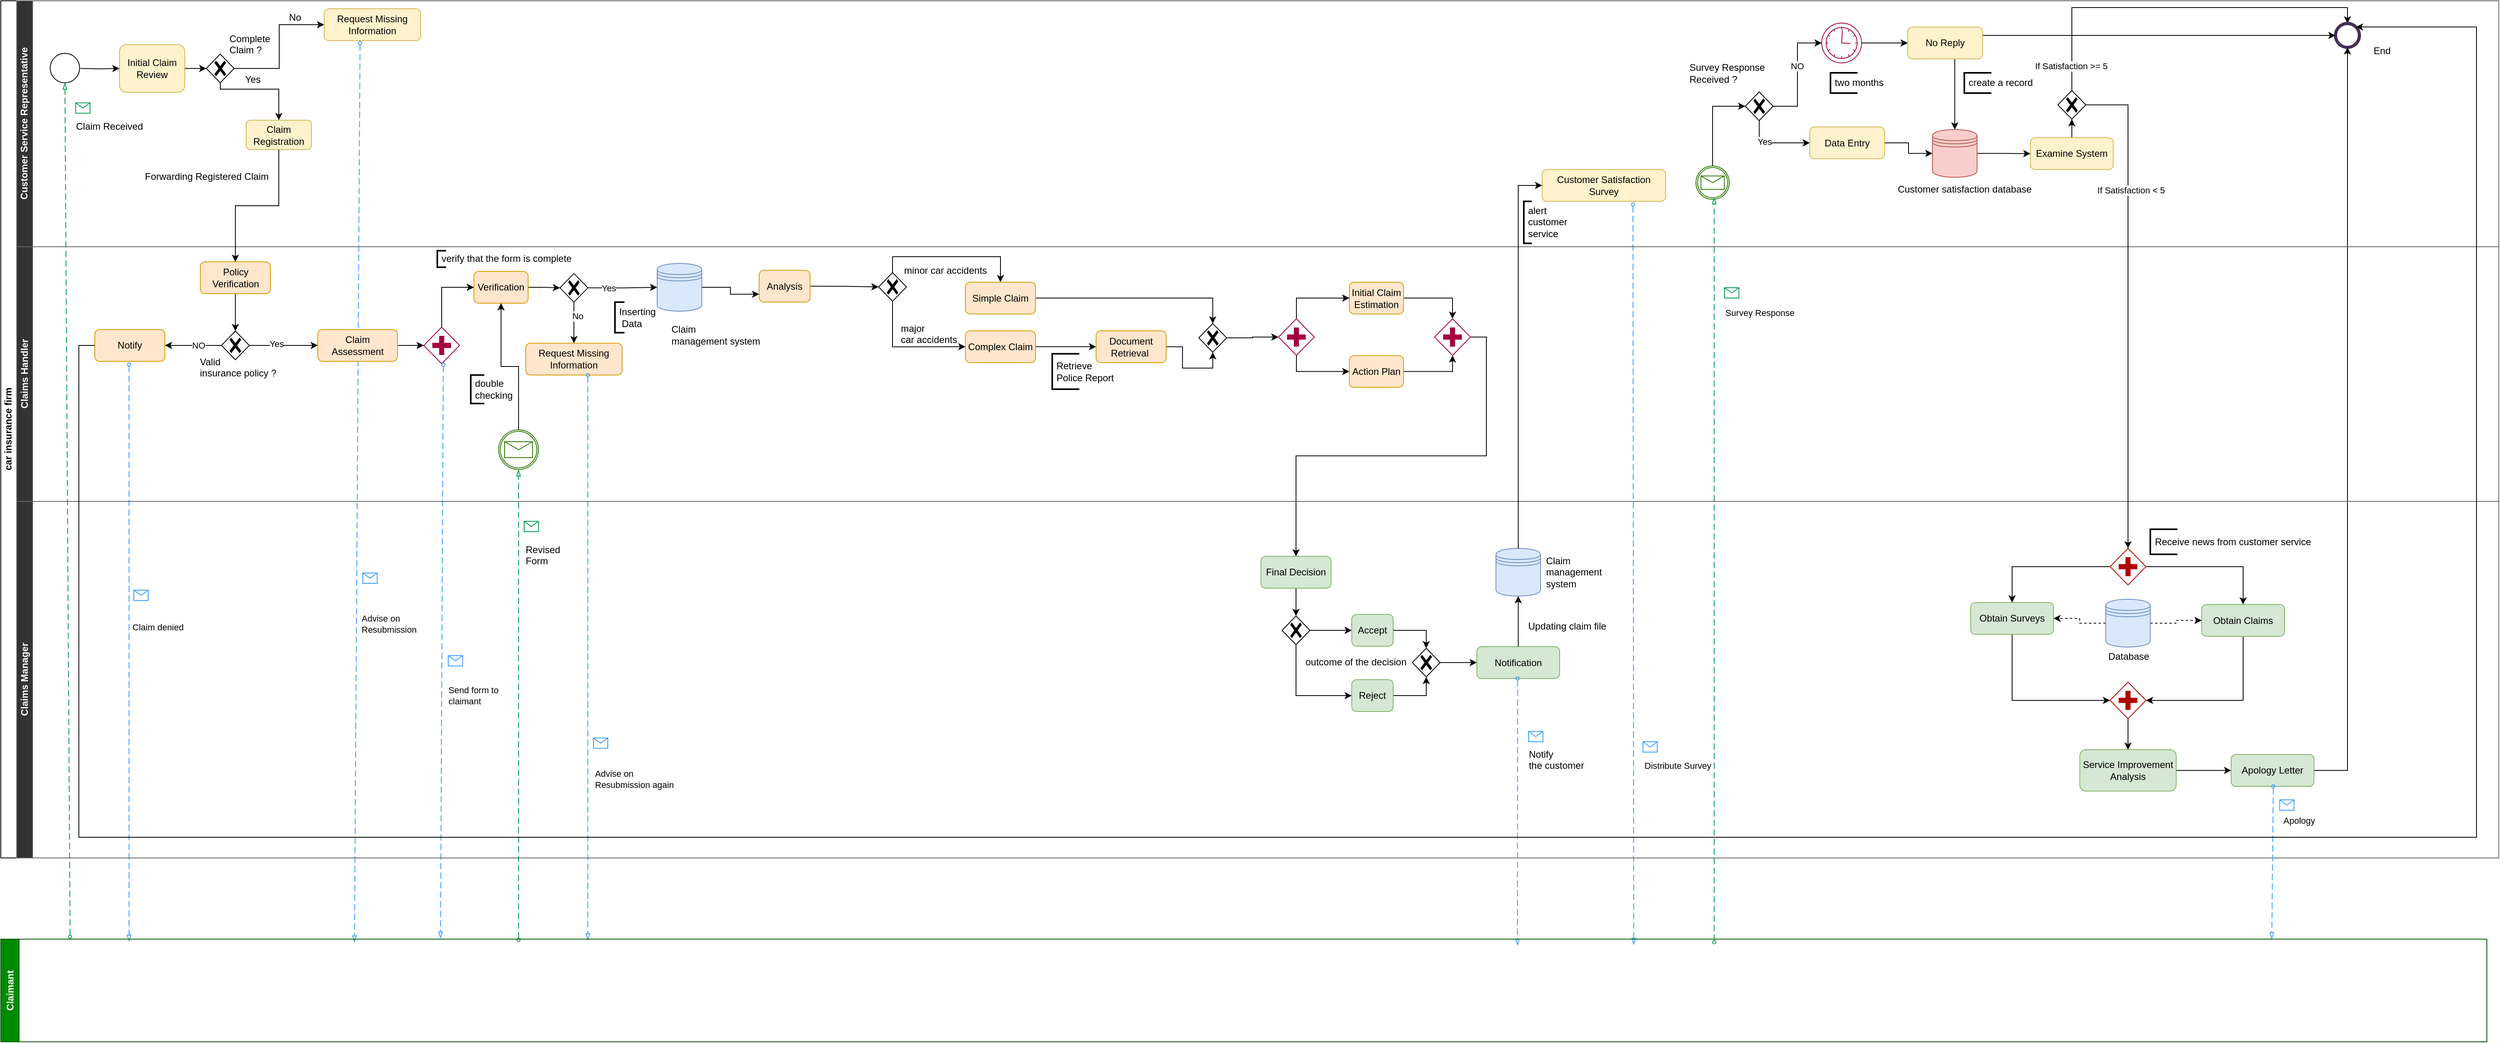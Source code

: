 <mxfile version="22.0.0" type="device">
  <diagram name="Page-1" id="2a216829-ef6e-dabb-86c1-c78162f3ba2b">
    <mxGraphModel dx="1461" dy="613" grid="0" gridSize="10" guides="1" tooltips="1" connect="1" arrows="1" fold="1" page="0" pageScale="1" pageWidth="850" pageHeight="1100" background="none" math="0" shadow="0">
      <root>
        <mxCell id="0" />
        <mxCell id="1" parent="0" />
        <mxCell id="LPxGVxeTQhLOp0PXIlgW-5" value="car insurance firm" style="swimlane;html=1;childLayout=stackLayout;resizeParent=1;resizeParentMax=0;horizontal=0;startSize=20;horizontalStack=0;whiteSpace=wrap;" parent="1" vertex="1">
          <mxGeometry x="100" y="390" width="3136" height="1077" as="geometry" />
        </mxCell>
        <mxCell id="LPxGVxeTQhLOp0PXIlgW-6" value="&lt;font color=&quot;#ffffff&quot;&gt;Customer Service Representative&lt;/font&gt;" style="swimlane;html=1;startSize=20;horizontal=0;strokeColor=#666666;fillColor=#333333;" parent="LPxGVxeTQhLOp0PXIlgW-5" vertex="1">
          <mxGeometry x="20" width="3116" height="309" as="geometry">
            <mxRectangle x="20" width="820" height="26" as="alternateBounds" />
          </mxGeometry>
        </mxCell>
        <mxCell id="yOPLFky1Aa3Iu0xj6mVX-14" style="edgeStyle=orthogonalEdgeStyle;rounded=0;orthogonalLoop=1;jettySize=auto;html=1;entryX=0;entryY=0.5;entryDx=0;entryDy=0;" parent="LPxGVxeTQhLOp0PXIlgW-6" source="yOPLFky1Aa3Iu0xj6mVX-16" target="yOPLFky1Aa3Iu0xj6mVX-7" edge="1">
          <mxGeometry relative="1" as="geometry">
            <mxPoint x="308.059" y="85" as="targetPoint" />
          </mxGeometry>
        </mxCell>
        <mxCell id="LPxGVxeTQhLOp0PXIlgW-19" value="Initial Claim Review" style="rounded=1;whiteSpace=wrap;html=1;fillColor=#fff2cc;strokeColor=#d6b656;" parent="LPxGVxeTQhLOp0PXIlgW-6" vertex="1">
          <mxGeometry x="129" y="55" width="82" height="60" as="geometry" />
        </mxCell>
        <mxCell id="RKBBGVfCcGq5sLE_TPHQ-1" value="Claim Received" style="text;html=1;align=center;verticalAlign=middle;resizable=0;points=[];autosize=1;strokeColor=none;fillColor=none;" parent="LPxGVxeTQhLOp0PXIlgW-6" vertex="1">
          <mxGeometry x="65" y="145" width="102" height="26" as="geometry" />
        </mxCell>
        <mxCell id="yOPLFky1Aa3Iu0xj6mVX-7" value="Request Missing Information" style="rounded=1;whiteSpace=wrap;html=1;fillColor=#fff2cc;strokeColor=#d6b656;" parent="LPxGVxeTQhLOp0PXIlgW-6" vertex="1">
          <mxGeometry x="386" y="10" width="121" height="40" as="geometry" />
        </mxCell>
        <mxCell id="yOPLFky1Aa3Iu0xj6mVX-22" style="edgeStyle=orthogonalEdgeStyle;rounded=0;orthogonalLoop=1;jettySize=auto;html=1;exitX=0.5;exitY=1;exitDx=0;exitDy=0;exitPerimeter=0;entryX=0.5;entryY=0;entryDx=0;entryDy=0;" parent="LPxGVxeTQhLOp0PXIlgW-6" source="yOPLFky1Aa3Iu0xj6mVX-16" target="yOPLFky1Aa3Iu0xj6mVX-21" edge="1">
          <mxGeometry relative="1" as="geometry">
            <Array as="points">
              <mxPoint x="256" y="111" />
              <mxPoint x="329" y="111" />
            </Array>
          </mxGeometry>
        </mxCell>
        <mxCell id="yOPLFky1Aa3Iu0xj6mVX-21" value="Claim Registration" style="rounded=1;whiteSpace=wrap;html=1;fillColor=#fff2cc;strokeColor=#d6b656;" parent="LPxGVxeTQhLOp0PXIlgW-6" vertex="1">
          <mxGeometry x="288" y="150" width="82" height="37" as="geometry" />
        </mxCell>
        <mxCell id="yOPLFky1Aa3Iu0xj6mVX-26" value="&lt;span style=&quot;color: rgb(0, 0, 0); font-family: Helvetica; font-size: 12px; font-style: normal; font-variant-ligatures: normal; font-variant-caps: normal; font-weight: 400; letter-spacing: normal; orphans: 2; text-align: center; text-indent: 0px; text-transform: none; widows: 2; word-spacing: 0px; -webkit-text-stroke-width: 0px; background-color: rgb(255, 255, 255); text-decoration-thickness: initial; text-decoration-style: initial; text-decoration-color: initial; float: none; display: inline !important;&quot;&gt;Complete Claim ?&amp;nbsp;&lt;/span&gt;" style="text;whiteSpace=wrap;html=1;" parent="LPxGVxeTQhLOp0PXIlgW-6" vertex="1">
          <mxGeometry x="265" y="34" width="77" height="36" as="geometry" />
        </mxCell>
        <mxCell id="sQN0MnYuChQPOyo5T5rO-1" value="" style="edgeStyle=orthogonalEdgeStyle;rounded=0;orthogonalLoop=1;jettySize=auto;html=1;" parent="LPxGVxeTQhLOp0PXIlgW-6" source="LPxGVxeTQhLOp0PXIlgW-19" target="yOPLFky1Aa3Iu0xj6mVX-16" edge="1">
          <mxGeometry relative="1" as="geometry">
            <mxPoint x="428.059" y="475" as="targetPoint" />
            <mxPoint x="331" y="475" as="sourcePoint" />
          </mxGeometry>
        </mxCell>
        <mxCell id="yOPLFky1Aa3Iu0xj6mVX-16" value="" style="points=[[0.25,0.25,0],[0.5,0,0],[0.75,0.25,0],[1,0.5,0],[0.75,0.75,0],[0.5,1,0],[0.25,0.75,0],[0,0.5,0]];shape=mxgraph.bpmn.gateway2;html=1;verticalLabelPosition=bottom;labelBackgroundColor=#ffffff;verticalAlign=top;align=center;perimeter=rhombusPerimeter;outlineConnect=0;outline=none;symbol=none;gwType=exclusive;fillColor=none;fontColor=#ffffff;strokeColor=#000000;" parent="LPxGVxeTQhLOp0PXIlgW-6" vertex="1">
          <mxGeometry x="238" y="67" width="35" height="36" as="geometry" />
        </mxCell>
        <mxCell id="yOPLFky1Aa3Iu0xj6mVX-25" value="Forwarding Registered Claim" style="text;html=1;align=left;verticalAlign=middle;resizable=0;points=[];autosize=1;strokeColor=none;fillColor=none;" parent="LPxGVxeTQhLOp0PXIlgW-6" vertex="1">
          <mxGeometry x="159" y="207.5" width="173" height="26" as="geometry" />
        </mxCell>
        <mxCell id="sQN0MnYuChQPOyo5T5rO-14" value="No" style="text;html=1;align=center;verticalAlign=middle;resizable=0;points=[];autosize=1;strokeColor=none;fillColor=none;" parent="LPxGVxeTQhLOp0PXIlgW-6" vertex="1">
          <mxGeometry x="332" y="8" width="33" height="26" as="geometry" />
        </mxCell>
        <mxCell id="sQN0MnYuChQPOyo5T5rO-15" value="Yes" style="text;html=1;align=center;verticalAlign=middle;resizable=0;points=[];autosize=1;strokeColor=none;fillColor=none;" parent="LPxGVxeTQhLOp0PXIlgW-6" vertex="1">
          <mxGeometry x="277" y="86" width="38" height="26" as="geometry" />
        </mxCell>
        <mxCell id="sQN0MnYuChQPOyo5T5rO-169" style="edgeStyle=orthogonalEdgeStyle;rounded=0;orthogonalLoop=1;jettySize=auto;html=1;exitX=1;exitY=0.5;exitDx=0;exitDy=0;exitPerimeter=0;entryX=0;entryY=0.5;entryDx=0;entryDy=0;" parent="LPxGVxeTQhLOp0PXIlgW-6" target="LPxGVxeTQhLOp0PXIlgW-19" edge="1">
          <mxGeometry relative="1" as="geometry">
            <mxPoint x="80.0" y="85" as="sourcePoint" />
          </mxGeometry>
        </mxCell>
        <mxCell id="yOPLFky1Aa3Iu0xj6mVX-169" value="Customer Satisfaction Survey" style="rounded=1;whiteSpace=wrap;html=1;fillColor=#fff2cc;strokeColor=#d6b656;" parent="LPxGVxeTQhLOp0PXIlgW-6" vertex="1">
          <mxGeometry x="1915" y="212.0" width="155" height="40" as="geometry" />
        </mxCell>
        <mxCell id="9GS_771VJvMA97fKusHx-36" value="" style="points=[[0.145,0.145,0],[0.5,0,0],[0.855,0.145,0],[1,0.5,0],[0.855,0.855,0],[0.5,1,0],[0.145,0.855,0],[0,0.5,0]];shape=mxgraph.bpmn.event;html=1;verticalLabelPosition=bottom;labelBackgroundColor=#ffffff;verticalAlign=top;align=center;perimeter=ellipsePerimeter;outlineConnect=0;aspect=fixed;outline=standard;symbol=general;" parent="LPxGVxeTQhLOp0PXIlgW-6" vertex="1">
          <mxGeometry x="42" y="66" width="37" height="37" as="geometry" />
        </mxCell>
        <mxCell id="9GS_771VJvMA97fKusHx-43" style="edgeStyle=orthogonalEdgeStyle;rounded=0;orthogonalLoop=1;jettySize=auto;html=1;exitX=0.5;exitY=0;exitDx=0;exitDy=0;exitPerimeter=0;entryX=0;entryY=0.5;entryDx=0;entryDy=0;entryPerimeter=0;" parent="LPxGVxeTQhLOp0PXIlgW-6" source="9GS_771VJvMA97fKusHx-35" target="9GS_771VJvMA97fKusHx-42" edge="1">
          <mxGeometry relative="1" as="geometry" />
        </mxCell>
        <mxCell id="9GS_771VJvMA97fKusHx-35" value="" style="points=[[0.145,0.145,0],[0.5,0,0],[0.855,0.145,0],[1,0.5,0],[0.855,0.855,0],[0.5,1,0],[0.145,0.855,0],[0,0.5,0]];shape=mxgraph.bpmn.event;html=1;verticalLabelPosition=bottom;labelBackgroundColor=#ffffff;verticalAlign=top;align=center;perimeter=ellipsePerimeter;outlineConnect=0;aspect=fixed;outline=catching;symbol=message;fillColor=none;fontColor=#ffffff;strokeColor=#2D7600;" parent="LPxGVxeTQhLOp0PXIlgW-6" vertex="1">
          <mxGeometry x="2108" y="207.5" width="42" height="42" as="geometry" />
        </mxCell>
        <mxCell id="9GS_771VJvMA97fKusHx-44" style="edgeStyle=orthogonalEdgeStyle;rounded=0;orthogonalLoop=1;jettySize=auto;html=1;entryX=0;entryY=0.5;entryDx=0;entryDy=0;entryPerimeter=0;" parent="LPxGVxeTQhLOp0PXIlgW-6" source="9GS_771VJvMA97fKusHx-42" target="9GS_771VJvMA97fKusHx-96" edge="1">
          <mxGeometry relative="1" as="geometry">
            <mxPoint x="2251" y="55.5" as="targetPoint" />
          </mxGeometry>
        </mxCell>
        <mxCell id="9GS_771VJvMA97fKusHx-78" value="NO" style="edgeLabel;html=1;align=center;verticalAlign=middle;resizable=0;points=[];" parent="9GS_771VJvMA97fKusHx-44" vertex="1" connectable="0">
          <mxGeometry x="0.147" y="1" relative="1" as="geometry">
            <mxPoint y="-1" as="offset" />
          </mxGeometry>
        </mxCell>
        <mxCell id="9GS_771VJvMA97fKusHx-47" style="edgeStyle=orthogonalEdgeStyle;rounded=0;orthogonalLoop=1;jettySize=auto;html=1;exitX=0.5;exitY=1;exitDx=0;exitDy=0;exitPerimeter=0;entryX=0;entryY=0.5;entryDx=0;entryDy=0;" parent="LPxGVxeTQhLOp0PXIlgW-6" source="9GS_771VJvMA97fKusHx-42" target="9GS_771VJvMA97fKusHx-45" edge="1">
          <mxGeometry relative="1" as="geometry" />
        </mxCell>
        <mxCell id="9GS_771VJvMA97fKusHx-79" value="Yes" style="edgeLabel;html=1;align=center;verticalAlign=middle;resizable=0;points=[];" parent="9GS_771VJvMA97fKusHx-47" vertex="1" connectable="0">
          <mxGeometry x="-0.232" y="2" relative="1" as="geometry">
            <mxPoint x="-1" as="offset" />
          </mxGeometry>
        </mxCell>
        <mxCell id="9GS_771VJvMA97fKusHx-42" value="" style="points=[[0.25,0.25,0],[0.5,0,0],[0.75,0.25,0],[1,0.5,0],[0.75,0.75,0],[0.5,1,0],[0.25,0.75,0],[0,0.5,0]];shape=mxgraph.bpmn.gateway2;html=1;verticalLabelPosition=bottom;labelBackgroundColor=#ffffff;verticalAlign=top;align=center;perimeter=rhombusPerimeter;outlineConnect=0;outline=none;symbol=none;gwType=exclusive;strokeColor=#000000;fillColor=none;fontColor=#ffffff;" parent="LPxGVxeTQhLOp0PXIlgW-6" vertex="1">
          <mxGeometry x="2170" y="114.5" width="35" height="36" as="geometry" />
        </mxCell>
        <mxCell id="9GS_771VJvMA97fKusHx-117" style="edgeStyle=orthogonalEdgeStyle;rounded=0;orthogonalLoop=1;jettySize=auto;html=1;exitX=1;exitY=0.5;exitDx=0;exitDy=0;entryX=0;entryY=0.5;entryDx=0;entryDy=0;" parent="LPxGVxeTQhLOp0PXIlgW-6" source="9GS_771VJvMA97fKusHx-45" target="9GS_771VJvMA97fKusHx-1" edge="1">
          <mxGeometry relative="1" as="geometry" />
        </mxCell>
        <mxCell id="9GS_771VJvMA97fKusHx-45" value="Data Entry" style="rounded=1;whiteSpace=wrap;html=1;fillColor=#fff2cc;strokeColor=#d6b656;" parent="LPxGVxeTQhLOp0PXIlgW-6" vertex="1">
          <mxGeometry x="2251" y="158.5" width="94" height="40" as="geometry" />
        </mxCell>
        <mxCell id="DUoIwFkBhaCx9VGl62EZ-48" style="edgeStyle=orthogonalEdgeStyle;rounded=0;orthogonalLoop=1;jettySize=auto;html=1;exitX=0.5;exitY=0;exitDx=0;exitDy=0;exitPerimeter=0;entryX=0.5;entryY=0;entryDx=0;entryDy=0;" parent="LPxGVxeTQhLOp0PXIlgW-6" source="yOPLFky1Aa3Iu0xj6mVX-181" target="LPxGVxeTQhLOp0PXIlgW-10" edge="1">
          <mxGeometry relative="1" as="geometry" />
        </mxCell>
        <mxCell id="DUoIwFkBhaCx9VGl62EZ-49" value="If Satisfaction &amp;gt;= 5" style="edgeLabel;html=1;align=center;verticalAlign=middle;resizable=0;points=[];" parent="DUoIwFkBhaCx9VGl62EZ-48" vertex="1" connectable="0">
          <mxGeometry x="-0.866" y="1" relative="1" as="geometry">
            <mxPoint as="offset" />
          </mxGeometry>
        </mxCell>
        <mxCell id="yOPLFky1Aa3Iu0xj6mVX-181" value="" style="points=[[0.25,0.25,0],[0.5,0,0],[0.75,0.25,0],[1,0.5,0],[0.75,0.75,0],[0.5,1,0],[0.25,0.75,0],[0,0.5,0]];shape=mxgraph.bpmn.gateway2;html=1;verticalLabelPosition=bottom;labelBackgroundColor=#ffffff;verticalAlign=top;align=center;perimeter=rhombusPerimeter;outlineConnect=0;outline=none;symbol=none;gwType=exclusive;strokeColor=#000000;fillColor=none;fontColor=#ffffff;" parent="LPxGVxeTQhLOp0PXIlgW-6" vertex="1">
          <mxGeometry x="2562.5" y="112.75" width="35" height="36" as="geometry" />
        </mxCell>
        <mxCell id="9GS_771VJvMA97fKusHx-54" style="edgeStyle=orthogonalEdgeStyle;rounded=0;orthogonalLoop=1;jettySize=auto;html=1;" parent="LPxGVxeTQhLOp0PXIlgW-6" source="9GS_771VJvMA97fKusHx-1" target="yOPLFky1Aa3Iu0xj6mVX-237" edge="1">
          <mxGeometry relative="1" as="geometry" />
        </mxCell>
        <mxCell id="9GS_771VJvMA97fKusHx-1" value="" style="shape=datastore;whiteSpace=wrap;html=1;fillColor=#f8cecc;strokeColor=#b85450;" parent="LPxGVxeTQhLOp0PXIlgW-6" vertex="1">
          <mxGeometry x="2405" y="161.75" width="56" height="60" as="geometry" />
        </mxCell>
        <mxCell id="9GS_771VJvMA97fKusHx-48" value="Customer satisfaction database" style="text;html=1;align=center;verticalAlign=middle;resizable=0;points=[];autosize=1;strokeColor=none;fillColor=none;" parent="LPxGVxeTQhLOp0PXIlgW-6" vertex="1">
          <mxGeometry x="2352" y="223.5" width="186" height="26" as="geometry" />
        </mxCell>
        <mxCell id="LPxGVxeTQhLOp0PXIlgW-10" value="" style="ellipse;whiteSpace=wrap;html=1;aspect=fixed;strokeWidth=4;strokeColor=#432D57;fillColor=none;fontColor=#ffffff;" parent="LPxGVxeTQhLOp0PXIlgW-6" vertex="1">
          <mxGeometry x="2911" y="28.5" width="30" height="30" as="geometry" />
        </mxCell>
        <mxCell id="9GS_771VJvMA97fKusHx-56" style="edgeStyle=orthogonalEdgeStyle;rounded=0;orthogonalLoop=1;jettySize=auto;html=1;exitX=0.5;exitY=0;exitDx=0;exitDy=0;" parent="LPxGVxeTQhLOp0PXIlgW-6" source="yOPLFky1Aa3Iu0xj6mVX-237" target="yOPLFky1Aa3Iu0xj6mVX-181" edge="1">
          <mxGeometry relative="1" as="geometry" />
        </mxCell>
        <mxCell id="yOPLFky1Aa3Iu0xj6mVX-237" value="Examine System" style="rounded=1;whiteSpace=wrap;html=1;fillColor=#fff2cc;strokeColor=#d6b656;" parent="LPxGVxeTQhLOp0PXIlgW-6" vertex="1">
          <mxGeometry x="2528" y="172" width="104" height="40" as="geometry" />
        </mxCell>
        <mxCell id="9GS_771VJvMA97fKusHx-80" value="Survey Response &lt;br&gt;Received ?" style="text;html=1;align=left;verticalAlign=middle;resizable=0;points=[];autosize=1;strokeColor=none;fillColor=none;" parent="LPxGVxeTQhLOp0PXIlgW-6" vertex="1">
          <mxGeometry x="2098" y="70.5" width="113" height="41" as="geometry" />
        </mxCell>
        <mxCell id="9GS_771VJvMA97fKusHx-120" style="edgeStyle=orthogonalEdgeStyle;rounded=0;orthogonalLoop=1;jettySize=auto;html=1;exitX=1;exitY=0.5;exitDx=0;exitDy=0;exitPerimeter=0;entryX=0;entryY=0.5;entryDx=0;entryDy=0;" parent="LPxGVxeTQhLOp0PXIlgW-6" source="9GS_771VJvMA97fKusHx-96" target="9GS_771VJvMA97fKusHx-119" edge="1">
          <mxGeometry relative="1" as="geometry" />
        </mxCell>
        <mxCell id="9GS_771VJvMA97fKusHx-96" value="" style="points=[[0.145,0.145,0],[0.5,0,0],[0.855,0.145,0],[1,0.5,0],[0.855,0.855,0],[0.5,1,0],[0.145,0.855,0],[0,0.5,0]];shape=mxgraph.bpmn.event;html=1;verticalLabelPosition=bottom;labelBackgroundColor=#ffffff;verticalAlign=top;align=center;perimeter=ellipsePerimeter;outlineConnect=0;aspect=fixed;outline=standard;symbol=timer;fillColor=none;fontColor=#ffffff;strokeColor=#A50040;" parent="LPxGVxeTQhLOp0PXIlgW-6" vertex="1">
          <mxGeometry x="2266" y="28" width="50" height="50" as="geometry" />
        </mxCell>
        <mxCell id="9GS_771VJvMA97fKusHx-97" value="&amp;nbsp;two months" style="strokeWidth=2;html=1;shape=mxgraph.flowchart.annotation_1;align=left;pointerEvents=1;" parent="LPxGVxeTQhLOp0PXIlgW-6" vertex="1">
          <mxGeometry x="2277" y="90.5" width="34" height="25.5" as="geometry" />
        </mxCell>
        <mxCell id="9GS_771VJvMA97fKusHx-100" value="End" style="text;html=1;align=center;verticalAlign=middle;resizable=0;points=[];autosize=1;strokeColor=none;fillColor=none;" parent="LPxGVxeTQhLOp0PXIlgW-6" vertex="1">
          <mxGeometry x="2949" y="50" width="39" height="26" as="geometry" />
        </mxCell>
        <mxCell id="9GS_771VJvMA97fKusHx-103" value="" style="shape=message;html=1;outlineConnect=0;labelPosition=left;verticalLabelPosition=middle;align=right;verticalAlign=middle;spacingRight=5;labelBackgroundColor=#ffffff;fillColor=none;fontColor=#ffffff;strokeColor=#00994D;" parent="LPxGVxeTQhLOp0PXIlgW-6" vertex="1">
          <mxGeometry x="73.999" y="128.247" width="18" height="13" as="geometry" />
        </mxCell>
        <mxCell id="9GS_771VJvMA97fKusHx-122" style="edgeStyle=orthogonalEdgeStyle;rounded=0;orthogonalLoop=1;jettySize=auto;html=1;exitX=1;exitY=0.5;exitDx=0;exitDy=0;entryX=0;entryY=0.5;entryDx=0;entryDy=0;" parent="LPxGVxeTQhLOp0PXIlgW-6" source="9GS_771VJvMA97fKusHx-119" target="LPxGVxeTQhLOp0PXIlgW-10" edge="1">
          <mxGeometry relative="1" as="geometry">
            <Array as="points">
              <mxPoint x="2468" y="43.5" />
            </Array>
          </mxGeometry>
        </mxCell>
        <mxCell id="9GS_771VJvMA97fKusHx-123" style="edgeStyle=orthogonalEdgeStyle;rounded=0;orthogonalLoop=1;jettySize=auto;html=1;exitX=0.5;exitY=1;exitDx=0;exitDy=0;entryX=0.5;entryY=0;entryDx=0;entryDy=0;" parent="LPxGVxeTQhLOp0PXIlgW-6" source="9GS_771VJvMA97fKusHx-119" target="9GS_771VJvMA97fKusHx-1" edge="1">
          <mxGeometry relative="1" as="geometry">
            <Array as="points">
              <mxPoint x="2433" y="73.5" />
            </Array>
          </mxGeometry>
        </mxCell>
        <mxCell id="9GS_771VJvMA97fKusHx-119" value="No Reply" style="rounded=1;whiteSpace=wrap;html=1;fillColor=#fff2cc;strokeColor=#d6b656;" parent="LPxGVxeTQhLOp0PXIlgW-6" vertex="1">
          <mxGeometry x="2374" y="33" width="94" height="40" as="geometry" />
        </mxCell>
        <mxCell id="9GS_771VJvMA97fKusHx-124" value="&amp;nbsp;create a record" style="strokeWidth=2;html=1;shape=mxgraph.flowchart.annotation_1;align=left;pointerEvents=1;" parent="LPxGVxeTQhLOp0PXIlgW-6" vertex="1">
          <mxGeometry x="2445" y="90.5" width="34" height="25.5" as="geometry" />
        </mxCell>
        <mxCell id="yOPLFky1Aa3Iu0xj6mVX-171" value="" style="endArrow=blockThin;html=1;labelPosition=left;verticalLabelPosition=middle;align=right;verticalAlign=middle;dashed=1;dashPattern=8 4;endFill=0;startArrow=oval;startFill=0;endSize=6;startSize=4;rounded=0;fillColor=#a20025;strokeColor=#3399FF;exitX=0.5;exitY=1;exitDx=0;exitDy=0;" parent="LPxGVxeTQhLOp0PXIlgW-6" edge="1">
          <mxGeometry relative="1" as="geometry">
            <mxPoint x="2029" y="256.0" as="sourcePoint" />
            <mxPoint x="2030" y="1186" as="targetPoint" />
          </mxGeometry>
        </mxCell>
        <mxCell id="yOPLFky1Aa3Iu0xj6mVX-172" value="" style="shape=message;html=1;outlineConnect=0;labelPosition=left;verticalLabelPosition=middle;align=right;verticalAlign=middle;spacingRight=5;labelBackgroundColor=#ffffff;fillColor=none;fontColor=#ffffff;strokeColor=#3399FF;" parent="yOPLFky1Aa3Iu0xj6mVX-171" vertex="1">
          <mxGeometry width="18" height="13" relative="1" as="geometry">
            <mxPoint x="12" y="210" as="offset" />
          </mxGeometry>
        </mxCell>
        <mxCell id="yOPLFky1Aa3Iu0xj6mVX-173" value="Distribute Survey" style="edgeLabel;html=1;align=center;verticalAlign=middle;resizable=0;points=[];" parent="yOPLFky1Aa3Iu0xj6mVX-171" vertex="1" connectable="0">
          <mxGeometry x="0.246" y="2" relative="1" as="geometry">
            <mxPoint x="53" y="125" as="offset" />
          </mxGeometry>
        </mxCell>
        <mxCell id="sQN0MnYuChQPOyo5T5rO-275" value="&amp;nbsp;alert&lt;br style=&quot;border-color: var(--border-color);&quot;&gt;&lt;span style=&quot;&quot;&gt;&amp;nbsp;customer &lt;br&gt;&amp;nbsp;service&lt;/span&gt;" style="strokeWidth=2;html=1;shape=mxgraph.flowchart.annotation_1;align=left;pointerEvents=1;fillColor=#FFFFFF;" parent="LPxGVxeTQhLOp0PXIlgW-6" vertex="1">
          <mxGeometry x="1892" y="252" width="10" height="52.75" as="geometry" />
        </mxCell>
        <mxCell id="sQN0MnYuChQPOyo5T5rO-262" style="edgeStyle=orthogonalEdgeStyle;rounded=0;orthogonalLoop=1;jettySize=auto;html=1;exitX=1;exitY=0.5;exitDx=0;exitDy=0;exitPerimeter=0;" parent="LPxGVxeTQhLOp0PXIlgW-5" source="yOPLFky1Aa3Iu0xj6mVX-124" target="yOPLFky1Aa3Iu0xj6mVX-129" edge="1">
          <mxGeometry relative="1" as="geometry" />
        </mxCell>
        <mxCell id="9GS_771VJvMA97fKusHx-77" style="edgeStyle=orthogonalEdgeStyle;rounded=0;orthogonalLoop=1;jettySize=auto;html=1;exitX=1;exitY=0.5;exitDx=0;exitDy=0;" parent="LPxGVxeTQhLOp0PXIlgW-5" source="yOPLFky1Aa3Iu0xj6mVX-235" target="LPxGVxeTQhLOp0PXIlgW-10" edge="1">
          <mxGeometry relative="1" as="geometry" />
        </mxCell>
        <mxCell id="LPxGVxeTQhLOp0PXIlgW-7" value="&lt;font color=&quot;#ffffff&quot;&gt;Claims Handler&lt;/font&gt;" style="swimlane;html=1;startSize=20;horizontal=0;strokeColor=#666666;fillColor=#333333;" parent="LPxGVxeTQhLOp0PXIlgW-5" vertex="1">
          <mxGeometry x="20" y="309" width="3116" height="320" as="geometry" />
        </mxCell>
        <mxCell id="yOPLFky1Aa3Iu0xj6mVX-9" value="" style="endArrow=blockThin;html=1;labelPosition=left;verticalLabelPosition=middle;align=right;verticalAlign=middle;dashed=1;dashPattern=8 4;endFill=0;startArrow=oval;startFill=0;endSize=6;startSize=4;rounded=0;fillColor=#a20025;strokeColor=#3399FF;strokeWidth=1;" parent="LPxGVxeTQhLOp0PXIlgW-7" edge="1">
          <mxGeometry relative="1" as="geometry">
            <mxPoint x="431" y="-256" as="sourcePoint" />
            <mxPoint x="424" y="874" as="targetPoint" />
          </mxGeometry>
        </mxCell>
        <mxCell id="yOPLFky1Aa3Iu0xj6mVX-10" value="" style="shape=message;html=1;outlineConnect=0;labelPosition=left;verticalLabelPosition=middle;align=right;verticalAlign=middle;spacingRight=5;labelBackgroundColor=#ffffff;fillColor=none;fontColor=#ffffff;strokeColor=#3399FF;" parent="yOPLFky1Aa3Iu0xj6mVX-9" vertex="1">
          <mxGeometry width="18" height="13" relative="1" as="geometry">
            <mxPoint x="7" y="101" as="offset" />
          </mxGeometry>
        </mxCell>
        <mxCell id="yOPLFky1Aa3Iu0xj6mVX-11" value="&lt;font style=&quot;font-size: 11px;&quot;&gt;Advise on &lt;br&gt;Resubmission&lt;/font&gt;" style="edgeLabel;html=1;align=left;verticalAlign=middle;resizable=0;points=[];" parent="yOPLFky1Aa3Iu0xj6mVX-9" vertex="1" connectable="0">
          <mxGeometry x="0.246" y="2" relative="1" as="geometry">
            <mxPoint x="2" y="26" as="offset" />
          </mxGeometry>
        </mxCell>
        <mxCell id="sQN0MnYuChQPOyo5T5rO-5" style="edgeStyle=orthogonalEdgeStyle;rounded=0;orthogonalLoop=1;jettySize=auto;html=1;" parent="LPxGVxeTQhLOp0PXIlgW-7" source="yOPLFky1Aa3Iu0xj6mVX-24" target="yOPLFky1Aa3Iu0xj6mVX-27" edge="1">
          <mxGeometry relative="1" as="geometry" />
        </mxCell>
        <mxCell id="yOPLFky1Aa3Iu0xj6mVX-24" value="Policy Verification" style="rounded=1;whiteSpace=wrap;html=1;fillColor=#ffe6cc;strokeColor=#d79b00;" parent="LPxGVxeTQhLOp0PXIlgW-7" vertex="1">
          <mxGeometry x="230.5" y="19" width="88" height="40" as="geometry" />
        </mxCell>
        <mxCell id="sQN0MnYuChQPOyo5T5rO-7" style="edgeStyle=orthogonalEdgeStyle;rounded=0;orthogonalLoop=1;jettySize=auto;html=1;exitX=0;exitY=0.5;exitDx=0;exitDy=0;exitPerimeter=0;entryX=1;entryY=0.5;entryDx=0;entryDy=0;" parent="LPxGVxeTQhLOp0PXIlgW-7" source="yOPLFky1Aa3Iu0xj6mVX-27" target="yOPLFky1Aa3Iu0xj6mVX-45" edge="1">
          <mxGeometry relative="1" as="geometry">
            <mxPoint x="225.667" y="124.167" as="targetPoint" />
          </mxGeometry>
        </mxCell>
        <mxCell id="9GS_771VJvMA97fKusHx-104" value="NO" style="edgeLabel;html=1;align=center;verticalAlign=middle;resizable=0;points=[];" parent="sQN0MnYuChQPOyo5T5rO-7" vertex="1" connectable="0">
          <mxGeometry x="0.067" y="1" relative="1" as="geometry">
            <mxPoint x="9" y="-1" as="offset" />
          </mxGeometry>
        </mxCell>
        <mxCell id="sQN0MnYuChQPOyo5T5rO-8" style="edgeStyle=orthogonalEdgeStyle;rounded=0;orthogonalLoop=1;jettySize=auto;html=1;entryX=0;entryY=0.5;entryDx=0;entryDy=0;" parent="LPxGVxeTQhLOp0PXIlgW-7" source="yOPLFky1Aa3Iu0xj6mVX-27" target="yOPLFky1Aa3Iu0xj6mVX-57" edge="1">
          <mxGeometry relative="1" as="geometry" />
        </mxCell>
        <mxCell id="9GS_771VJvMA97fKusHx-105" value="Yes" style="edgeLabel;html=1;align=center;verticalAlign=middle;resizable=0;points=[];" parent="sQN0MnYuChQPOyo5T5rO-8" vertex="1" connectable="0">
          <mxGeometry x="-0.205" y="2" relative="1" as="geometry">
            <mxPoint as="offset" />
          </mxGeometry>
        </mxCell>
        <mxCell id="yOPLFky1Aa3Iu0xj6mVX-27" value="" style="points=[[0.25,0.25,0],[0.5,0,0],[0.75,0.25,0],[1,0.5,0],[0.75,0.75,0],[0.5,1,0],[0.25,0.75,0],[0,0.5,0]];shape=mxgraph.bpmn.gateway2;html=1;verticalLabelPosition=bottom;labelBackgroundColor=#ffffff;verticalAlign=top;align=center;perimeter=rhombusPerimeter;outlineConnect=0;outline=none;symbol=none;gwType=exclusive;strokeColor=#000000;fillColor=none;fontColor=#ffffff;" parent="LPxGVxeTQhLOp0PXIlgW-7" vertex="1">
          <mxGeometry x="257" y="106" width="35" height="36" as="geometry" />
        </mxCell>
        <mxCell id="yOPLFky1Aa3Iu0xj6mVX-50" value="Valid &lt;br&gt;insurance policy ?" style="text;whiteSpace=wrap;html=1;" parent="LPxGVxeTQhLOp0PXIlgW-7" vertex="1">
          <mxGeometry x="228" y="131" width="140" height="51" as="geometry" />
        </mxCell>
        <mxCell id="sQN0MnYuChQPOyo5T5rO-25" style="edgeStyle=orthogonalEdgeStyle;rounded=0;orthogonalLoop=1;jettySize=auto;html=1;entryX=0;entryY=0.5;entryDx=0;entryDy=0;entryPerimeter=0;" parent="LPxGVxeTQhLOp0PXIlgW-7" source="yOPLFky1Aa3Iu0xj6mVX-57" target="sQN0MnYuChQPOyo5T5rO-24" edge="1">
          <mxGeometry relative="1" as="geometry" />
        </mxCell>
        <mxCell id="yOPLFky1Aa3Iu0xj6mVX-57" value="Claim Assessment" style="rounded=1;whiteSpace=wrap;html=1;fillColor=#ffe6cc;strokeColor=#d79b00;" parent="LPxGVxeTQhLOp0PXIlgW-7" vertex="1">
          <mxGeometry x="378" y="104" width="100" height="40" as="geometry" />
        </mxCell>
        <mxCell id="yOPLFky1Aa3Iu0xj6mVX-45" value="Notify" style="rounded=1;whiteSpace=wrap;html=1;fillColor=#ffe6cc;strokeColor=#d79b00;" parent="LPxGVxeTQhLOp0PXIlgW-7" vertex="1">
          <mxGeometry x="98" y="104" width="88" height="40" as="geometry" />
        </mxCell>
        <mxCell id="sQN0MnYuChQPOyo5T5rO-245" style="edgeStyle=orthogonalEdgeStyle;rounded=0;orthogonalLoop=1;jettySize=auto;html=1;exitX=1;exitY=0.5;exitDx=0;exitDy=0;" parent="LPxGVxeTQhLOp0PXIlgW-7" source="yOPLFky1Aa3Iu0xj6mVX-92" target="yOPLFky1Aa3Iu0xj6mVX-94" edge="1">
          <mxGeometry relative="1" as="geometry" />
        </mxCell>
        <mxCell id="yOPLFky1Aa3Iu0xj6mVX-92" value="Analysis" style="rounded=1;whiteSpace=wrap;html=1;fillColor=#ffe6cc;strokeColor=#d79b00;" parent="LPxGVxeTQhLOp0PXIlgW-7" vertex="1">
          <mxGeometry x="932" y="29.68" width="64" height="40" as="geometry" />
        </mxCell>
        <mxCell id="sQN0MnYuChQPOyo5T5rO-246" style="edgeStyle=orthogonalEdgeStyle;rounded=0;orthogonalLoop=1;jettySize=auto;html=1;exitX=0.5;exitY=0;exitDx=0;exitDy=0;exitPerimeter=0;entryX=0.5;entryY=0;entryDx=0;entryDy=0;" parent="LPxGVxeTQhLOp0PXIlgW-7" source="yOPLFky1Aa3Iu0xj6mVX-94" target="yOPLFky1Aa3Iu0xj6mVX-98" edge="1">
          <mxGeometry relative="1" as="geometry" />
        </mxCell>
        <mxCell id="sQN0MnYuChQPOyo5T5rO-248" style="edgeStyle=orthogonalEdgeStyle;rounded=0;orthogonalLoop=1;jettySize=auto;html=1;exitX=0.5;exitY=1;exitDx=0;exitDy=0;exitPerimeter=0;entryX=0;entryY=0.5;entryDx=0;entryDy=0;" parent="LPxGVxeTQhLOp0PXIlgW-7" source="yOPLFky1Aa3Iu0xj6mVX-94" target="yOPLFky1Aa3Iu0xj6mVX-99" edge="1">
          <mxGeometry relative="1" as="geometry" />
        </mxCell>
        <mxCell id="yOPLFky1Aa3Iu0xj6mVX-94" value="" style="points=[[0.25,0.25,0],[0.5,0,0],[0.75,0.25,0],[1,0.5,0],[0.75,0.75,0],[0.5,1,0],[0.25,0.75,0],[0,0.5,0]];shape=mxgraph.bpmn.gateway2;html=1;verticalLabelPosition=bottom;labelBackgroundColor=#ffffff;verticalAlign=top;align=center;perimeter=rhombusPerimeter;outlineConnect=0;outline=none;symbol=none;gwType=exclusive;strokeColor=#000000;fillColor=none;fontColor=#ffffff;" parent="LPxGVxeTQhLOp0PXIlgW-7" vertex="1">
          <mxGeometry x="1082" y="32.5" width="35" height="36" as="geometry" />
        </mxCell>
        <mxCell id="sQN0MnYuChQPOyo5T5rO-259" style="edgeStyle=orthogonalEdgeStyle;rounded=0;orthogonalLoop=1;jettySize=auto;html=1;exitX=1;exitY=0.5;exitDx=0;exitDy=0;entryX=0.5;entryY=0;entryDx=0;entryDy=0;entryPerimeter=0;" parent="LPxGVxeTQhLOp0PXIlgW-7" source="yOPLFky1Aa3Iu0xj6mVX-98" target="yOPLFky1Aa3Iu0xj6mVX-110" edge="1">
          <mxGeometry relative="1" as="geometry" />
        </mxCell>
        <mxCell id="yOPLFky1Aa3Iu0xj6mVX-98" value="Simple Claim" style="rounded=1;whiteSpace=wrap;html=1;fillColor=#ffe6cc;strokeColor=#d79b00;" parent="LPxGVxeTQhLOp0PXIlgW-7" vertex="1">
          <mxGeometry x="1191" y="44.5" width="88" height="40" as="geometry" />
        </mxCell>
        <mxCell id="sQN0MnYuChQPOyo5T5rO-249" style="edgeStyle=orthogonalEdgeStyle;rounded=0;orthogonalLoop=1;jettySize=auto;html=1;entryX=0;entryY=0.5;entryDx=0;entryDy=0;" parent="LPxGVxeTQhLOp0PXIlgW-7" source="yOPLFky1Aa3Iu0xj6mVX-99" target="yOPLFky1Aa3Iu0xj6mVX-108" edge="1">
          <mxGeometry relative="1" as="geometry" />
        </mxCell>
        <mxCell id="yOPLFky1Aa3Iu0xj6mVX-99" value="Complex Claim" style="rounded=1;whiteSpace=wrap;html=1;fillColor=#ffe6cc;strokeColor=#d79b00;" parent="LPxGVxeTQhLOp0PXIlgW-7" vertex="1">
          <mxGeometry x="1191" y="105.68" width="88" height="40" as="geometry" />
        </mxCell>
        <mxCell id="yOPLFky1Aa3Iu0xj6mVX-105" value="minor car accidents" style="text;whiteSpace=wrap;html=1;" parent="LPxGVxeTQhLOp0PXIlgW-7" vertex="1">
          <mxGeometry x="1112" y="15.5" width="132" height="36" as="geometry" />
        </mxCell>
        <mxCell id="yOPLFky1Aa3Iu0xj6mVX-106" value="major &lt;br&gt;car accidents" style="text;whiteSpace=wrap;html=1;" parent="LPxGVxeTQhLOp0PXIlgW-7" vertex="1">
          <mxGeometry x="1108" y="88.5" width="99" height="27" as="geometry" />
        </mxCell>
        <mxCell id="sQN0MnYuChQPOyo5T5rO-258" style="edgeStyle=orthogonalEdgeStyle;rounded=0;orthogonalLoop=1;jettySize=auto;html=1;exitX=1;exitY=0.5;exitDx=0;exitDy=0;entryX=0.5;entryY=1;entryDx=0;entryDy=0;entryPerimeter=0;" parent="LPxGVxeTQhLOp0PXIlgW-7" source="yOPLFky1Aa3Iu0xj6mVX-108" target="yOPLFky1Aa3Iu0xj6mVX-110" edge="1">
          <mxGeometry relative="1" as="geometry" />
        </mxCell>
        <mxCell id="yOPLFky1Aa3Iu0xj6mVX-108" value="Document Retrieval&amp;nbsp;" style="rounded=1;whiteSpace=wrap;html=1;fillColor=#ffe6cc;strokeColor=#d79b00;" parent="LPxGVxeTQhLOp0PXIlgW-7" vertex="1">
          <mxGeometry x="1355" y="105.68" width="88" height="40" as="geometry" />
        </mxCell>
        <mxCell id="sQN0MnYuChQPOyo5T5rO-260" style="edgeStyle=orthogonalEdgeStyle;rounded=0;orthogonalLoop=1;jettySize=auto;html=1;exitX=1;exitY=0.5;exitDx=0;exitDy=0;exitPerimeter=0;entryX=0;entryY=0.5;entryDx=0;entryDy=0;entryPerimeter=0;" parent="LPxGVxeTQhLOp0PXIlgW-7" source="yOPLFky1Aa3Iu0xj6mVX-110" target="yOPLFky1Aa3Iu0xj6mVX-118" edge="1">
          <mxGeometry relative="1" as="geometry" />
        </mxCell>
        <mxCell id="yOPLFky1Aa3Iu0xj6mVX-110" value="" style="points=[[0.25,0.25,0],[0.5,0,0],[0.75,0.25,0],[1,0.5,0],[0.75,0.75,0],[0.5,1,0],[0.25,0.75,0],[0,0.5,0]];shape=mxgraph.bpmn.gateway2;html=1;verticalLabelPosition=bottom;labelBackgroundColor=#ffffff;verticalAlign=top;align=center;perimeter=rhombusPerimeter;outlineConnect=0;outline=none;symbol=none;gwType=exclusive;strokeColor=#000000;fillColor=none;fontColor=#ffffff;" parent="LPxGVxeTQhLOp0PXIlgW-7" vertex="1">
          <mxGeometry x="1484" y="96.5" width="35" height="36" as="geometry" />
        </mxCell>
        <mxCell id="yOPLFky1Aa3Iu0xj6mVX-125" style="edgeStyle=orthogonalEdgeStyle;rounded=0;orthogonalLoop=1;jettySize=auto;html=1;entryX=0.5;entryY=0;entryDx=0;entryDy=0;entryPerimeter=0;" parent="LPxGVxeTQhLOp0PXIlgW-7" source="yOPLFky1Aa3Iu0xj6mVX-114" target="yOPLFky1Aa3Iu0xj6mVX-124" edge="1">
          <mxGeometry relative="1" as="geometry" />
        </mxCell>
        <mxCell id="yOPLFky1Aa3Iu0xj6mVX-114" value="Initial Claim Estimation" style="rounded=1;whiteSpace=wrap;html=1;fillColor=#ffe6cc;strokeColor=#d79b00;" parent="LPxGVxeTQhLOp0PXIlgW-7" vertex="1">
          <mxGeometry x="1673" y="44.5" width="68" height="40" as="geometry" />
        </mxCell>
        <mxCell id="yOPLFky1Aa3Iu0xj6mVX-126" style="edgeStyle=orthogonalEdgeStyle;rounded=0;orthogonalLoop=1;jettySize=auto;html=1;" parent="LPxGVxeTQhLOp0PXIlgW-7" source="yOPLFky1Aa3Iu0xj6mVX-116" target="yOPLFky1Aa3Iu0xj6mVX-124" edge="1">
          <mxGeometry relative="1" as="geometry" />
        </mxCell>
        <mxCell id="yOPLFky1Aa3Iu0xj6mVX-116" value="Action Plan" style="rounded=1;whiteSpace=wrap;html=1;fillColor=#ffe6cc;strokeColor=#d79b00;" parent="LPxGVxeTQhLOp0PXIlgW-7" vertex="1">
          <mxGeometry x="1673" y="136.75" width="68" height="40" as="geometry" />
        </mxCell>
        <mxCell id="yOPLFky1Aa3Iu0xj6mVX-121" style="edgeStyle=orthogonalEdgeStyle;rounded=0;orthogonalLoop=1;jettySize=auto;html=1;exitX=0.5;exitY=0;exitDx=0;exitDy=0;exitPerimeter=0;entryX=0;entryY=0.5;entryDx=0;entryDy=0;" parent="LPxGVxeTQhLOp0PXIlgW-7" source="yOPLFky1Aa3Iu0xj6mVX-118" target="yOPLFky1Aa3Iu0xj6mVX-114" edge="1">
          <mxGeometry relative="1" as="geometry" />
        </mxCell>
        <mxCell id="sQN0MnYuChQPOyo5T5rO-261" style="edgeStyle=orthogonalEdgeStyle;rounded=0;orthogonalLoop=1;jettySize=auto;html=1;exitX=0.5;exitY=1;exitDx=0;exitDy=0;exitPerimeter=0;entryX=0;entryY=0.5;entryDx=0;entryDy=0;" parent="LPxGVxeTQhLOp0PXIlgW-7" source="yOPLFky1Aa3Iu0xj6mVX-118" target="yOPLFky1Aa3Iu0xj6mVX-116" edge="1">
          <mxGeometry relative="1" as="geometry" />
        </mxCell>
        <mxCell id="yOPLFky1Aa3Iu0xj6mVX-118" value="" style="points=[[0.25,0.25,0],[0.5,0,0],[0.75,0.25,0],[1,0.5,0],[0.75,0.75,0],[0.5,1,0],[0.25,0.75,0],[0,0.5,0]];shape=mxgraph.bpmn.gateway2;html=1;verticalLabelPosition=bottom;labelBackgroundColor=#ffffff;verticalAlign=top;align=center;perimeter=rhombusPerimeter;outlineConnect=0;outline=none;symbol=none;gwType=parallel;fillColor=none;strokeColor=#A50040;fontColor=#ffffff;" parent="LPxGVxeTQhLOp0PXIlgW-7" vertex="1">
          <mxGeometry x="1584" y="90.5" width="45" height="46" as="geometry" />
        </mxCell>
        <mxCell id="yOPLFky1Aa3Iu0xj6mVX-124" value="" style="points=[[0.25,0.25,0],[0.5,0,0],[0.75,0.25,0],[1,0.5,0],[0.75,0.75,0],[0.5,1,0],[0.25,0.75,0],[0,0.5,0]];shape=mxgraph.bpmn.gateway2;html=1;verticalLabelPosition=bottom;labelBackgroundColor=#ffffff;verticalAlign=top;align=center;perimeter=rhombusPerimeter;outlineConnect=0;outline=none;symbol=none;gwType=parallel;fillColor=none;strokeColor=#A50040;fontColor=#ffffff;" parent="LPxGVxeTQhLOp0PXIlgW-7" vertex="1">
          <mxGeometry x="1780" y="90.5" width="45" height="46" as="geometry" />
        </mxCell>
        <mxCell id="DUoIwFkBhaCx9VGl62EZ-29" style="edgeStyle=orthogonalEdgeStyle;rounded=0;orthogonalLoop=1;jettySize=auto;html=1;exitX=1;exitY=0.5;exitDx=0;exitDy=0;entryX=0;entryY=0.5;entryDx=0;entryDy=0;entryPerimeter=0;" parent="LPxGVxeTQhLOp0PXIlgW-7" source="yOPLFky1Aa3Iu0xj6mVX-73" target="9GS_771VJvMA97fKusHx-112" edge="1">
          <mxGeometry relative="1" as="geometry" />
        </mxCell>
        <mxCell id="yOPLFky1Aa3Iu0xj6mVX-73" value="Verification" style="rounded=1;whiteSpace=wrap;html=1;fillColor=#ffe6cc;strokeColor=#d79b00;" parent="LPxGVxeTQhLOp0PXIlgW-7" vertex="1">
          <mxGeometry x="574" y="31" width="68" height="40" as="geometry" />
        </mxCell>
        <mxCell id="yOPLFky1Aa3Iu0xj6mVX-80" value="" style="endArrow=blockThin;html=1;labelPosition=left;verticalLabelPosition=middle;align=right;verticalAlign=middle;dashed=1;dashPattern=8 4;endFill=0;startArrow=oval;startFill=0;endSize=6;startSize=4;rounded=0;fillColor=#a20025;strokeColor=#3399FF;strokeWidth=1;" parent="LPxGVxeTQhLOp0PXIlgW-7" edge="1">
          <mxGeometry relative="1" as="geometry">
            <mxPoint x="141" y="148" as="sourcePoint" />
            <mxPoint x="141" y="873" as="targetPoint" />
          </mxGeometry>
        </mxCell>
        <mxCell id="yOPLFky1Aa3Iu0xj6mVX-81" value="" style="shape=message;html=1;outlineConnect=0;labelPosition=left;verticalLabelPosition=middle;align=right;verticalAlign=middle;spacingRight=5;labelBackgroundColor=#ffffff;fillColor=none;fontColor=#ffffff;strokeColor=#3399FF;" parent="yOPLFky1Aa3Iu0xj6mVX-80" vertex="1">
          <mxGeometry width="18" height="13" relative="1" as="geometry">
            <mxPoint x="6" y="-79" as="offset" />
          </mxGeometry>
        </mxCell>
        <mxCell id="yOPLFky1Aa3Iu0xj6mVX-82" value="&lt;font style=&quot;font-size: 11px;&quot;&gt;Claim denied&lt;/font&gt;" style="edgeLabel;html=1;align=center;verticalAlign=middle;resizable=0;points=[];" parent="yOPLFky1Aa3Iu0xj6mVX-80" vertex="1" connectable="0">
          <mxGeometry x="0.246" y="2" relative="1" as="geometry">
            <mxPoint x="34" y="-122" as="offset" />
          </mxGeometry>
        </mxCell>
        <mxCell id="DUoIwFkBhaCx9VGl62EZ-2" style="edgeStyle=orthogonalEdgeStyle;rounded=0;orthogonalLoop=1;jettySize=auto;html=1;exitX=0.5;exitY=0;exitDx=0;exitDy=0;exitPerimeter=0;entryX=0;entryY=0.5;entryDx=0;entryDy=0;" parent="LPxGVxeTQhLOp0PXIlgW-7" source="sQN0MnYuChQPOyo5T5rO-24" target="yOPLFky1Aa3Iu0xj6mVX-73" edge="1">
          <mxGeometry relative="1" as="geometry" />
        </mxCell>
        <mxCell id="sQN0MnYuChQPOyo5T5rO-24" value="" style="points=[[0.25,0.25,0],[0.5,0,0],[0.75,0.25,0],[1,0.5,0],[0.75,0.75,0],[0.5,1,0],[0.25,0.75,0],[0,0.5,0]];shape=mxgraph.bpmn.gateway2;html=1;verticalLabelPosition=bottom;labelBackgroundColor=#ffffff;verticalAlign=top;align=center;perimeter=rhombusPerimeter;outlineConnect=0;outline=none;symbol=none;gwType=parallel;fillColor=none;fontColor=#ffffff;strokeColor=#A50040;" parent="LPxGVxeTQhLOp0PXIlgW-7" vertex="1">
          <mxGeometry x="511" y="101" width="45" height="46" as="geometry" />
        </mxCell>
        <mxCell id="sQN0MnYuChQPOyo5T5rO-176" value="Claim &lt;br&gt;management system" style="text;html=1;align=left;verticalAlign=middle;resizable=0;points=[];autosize=1;strokeColor=none;fillColor=none;" parent="LPxGVxeTQhLOp0PXIlgW-7" vertex="1">
          <mxGeometry x="820" y="90.5" width="129" height="41" as="geometry" />
        </mxCell>
        <mxCell id="DUoIwFkBhaCx9VGl62EZ-54" style="edgeStyle=orthogonalEdgeStyle;rounded=0;orthogonalLoop=1;jettySize=auto;html=1;exitX=1;exitY=0.5;exitDx=0;exitDy=0;entryX=0;entryY=0.75;entryDx=0;entryDy=0;" parent="LPxGVxeTQhLOp0PXIlgW-7" source="sQN0MnYuChQPOyo5T5rO-175" target="yOPLFky1Aa3Iu0xj6mVX-92" edge="1">
          <mxGeometry relative="1" as="geometry" />
        </mxCell>
        <mxCell id="sQN0MnYuChQPOyo5T5rO-175" value="" style="shape=datastore;whiteSpace=wrap;html=1;fillColor=#dae8fc;strokeColor=#6c8ebf;" parent="LPxGVxeTQhLOp0PXIlgW-7" vertex="1">
          <mxGeometry x="804" y="21" width="56" height="60" as="geometry" />
        </mxCell>
        <mxCell id="DUoIwFkBhaCx9VGl62EZ-30" style="edgeStyle=orthogonalEdgeStyle;rounded=0;orthogonalLoop=1;jettySize=auto;html=1;entryX=0.5;entryY=1;entryDx=0;entryDy=0;" parent="LPxGVxeTQhLOp0PXIlgW-7" source="sQN0MnYuChQPOyo5T5rO-180" target="yOPLFky1Aa3Iu0xj6mVX-73" edge="1">
          <mxGeometry relative="1" as="geometry" />
        </mxCell>
        <mxCell id="sQN0MnYuChQPOyo5T5rO-180" value="" style="points=[[0.145,0.145,0],[0.5,0,0],[0.855,0.145,0],[1,0.5,0],[0.855,0.855,0],[0.5,1,0],[0.145,0.855,0],[0,0.5,0]];shape=mxgraph.bpmn.event;html=1;verticalLabelPosition=bottom;labelBackgroundColor=#ffffff;verticalAlign=top;align=center;perimeter=ellipsePerimeter;outlineConnect=0;aspect=fixed;outline=catching;symbol=message;fillColor=none;fontColor=#ffffff;strokeColor=#2D7600;" parent="LPxGVxeTQhLOp0PXIlgW-7" vertex="1">
          <mxGeometry x="605" y="230.0" width="50" height="50" as="geometry" />
        </mxCell>
        <mxCell id="sQN0MnYuChQPOyo5T5rO-250" value="&amp;nbsp;Retrieve &lt;br&gt;&amp;nbsp;Police Report" style="strokeWidth=2;html=1;shape=mxgraph.flowchart.annotation_1;align=left;pointerEvents=1;" parent="LPxGVxeTQhLOp0PXIlgW-7" vertex="1">
          <mxGeometry x="1300" y="134.5" width="34" height="44.5" as="geometry" />
        </mxCell>
        <mxCell id="9GS_771VJvMA97fKusHx-38" value="" style="endArrow=blockThin;html=1;labelPosition=left;verticalLabelPosition=middle;align=right;verticalAlign=middle;dashed=1;dashPattern=8 4;endFill=0;startArrow=oval;startFill=0;endSize=6;startSize=4;rounded=0;fillColor=#a20025;strokeColor=#00994D;" parent="LPxGVxeTQhLOp0PXIlgW-7" edge="1">
          <mxGeometry relative="1" as="geometry">
            <mxPoint x="2131" y="874" as="sourcePoint" />
            <mxPoint x="2131" y="-62" as="targetPoint" />
          </mxGeometry>
        </mxCell>
        <mxCell id="DUoIwFkBhaCx9VGl62EZ-18" style="edgeStyle=orthogonalEdgeStyle;rounded=0;orthogonalLoop=1;jettySize=auto;html=1;exitX=0.5;exitY=1;exitDx=0;exitDy=0;exitPerimeter=0;entryX=0.5;entryY=0;entryDx=0;entryDy=0;" parent="LPxGVxeTQhLOp0PXIlgW-7" source="9GS_771VJvMA97fKusHx-112" target="DUoIwFkBhaCx9VGl62EZ-22" edge="1">
          <mxGeometry relative="1" as="geometry">
            <mxPoint x="700" y="124.573" as="targetPoint" />
          </mxGeometry>
        </mxCell>
        <mxCell id="DUoIwFkBhaCx9VGl62EZ-19" value="No" style="edgeLabel;html=1;align=center;verticalAlign=middle;resizable=0;points=[];" parent="DUoIwFkBhaCx9VGl62EZ-18" vertex="1" connectable="0">
          <mxGeometry x="-0.303" y="4" relative="1" as="geometry">
            <mxPoint y="-1" as="offset" />
          </mxGeometry>
        </mxCell>
        <mxCell id="DUoIwFkBhaCx9VGl62EZ-34" style="edgeStyle=orthogonalEdgeStyle;rounded=0;orthogonalLoop=1;jettySize=auto;html=1;exitX=1;exitY=0.5;exitDx=0;exitDy=0;exitPerimeter=0;entryX=0;entryY=0.5;entryDx=0;entryDy=0;" parent="LPxGVxeTQhLOp0PXIlgW-7" source="9GS_771VJvMA97fKusHx-112" target="sQN0MnYuChQPOyo5T5rO-175" edge="1">
          <mxGeometry relative="1" as="geometry" />
        </mxCell>
        <mxCell id="DUoIwFkBhaCx9VGl62EZ-35" value="Yes" style="edgeLabel;html=1;align=center;verticalAlign=middle;resizable=0;points=[];" parent="DUoIwFkBhaCx9VGl62EZ-34" vertex="1" connectable="0">
          <mxGeometry x="-0.412" relative="1" as="geometry">
            <mxPoint as="offset" />
          </mxGeometry>
        </mxCell>
        <mxCell id="9GS_771VJvMA97fKusHx-112" value="" style="points=[[0.25,0.25,0],[0.5,0,0],[0.75,0.25,0],[1,0.5,0],[0.75,0.75,0],[0.5,1,0],[0.25,0.75,0],[0,0.5,0]];shape=mxgraph.bpmn.gateway2;html=1;verticalLabelPosition=bottom;labelBackgroundColor=#ffffff;verticalAlign=top;align=center;perimeter=rhombusPerimeter;outlineConnect=0;outline=none;symbol=none;gwType=exclusive;strokeColor=#000000;fillColor=none;fontColor=#ffffff;" parent="LPxGVxeTQhLOp0PXIlgW-7" vertex="1">
          <mxGeometry x="682" y="33.68" width="35" height="36" as="geometry" />
        </mxCell>
        <mxCell id="yOPLFky1Aa3Iu0xj6mVX-74" value="&amp;nbsp;verify that the form is complete" style="strokeWidth=2;html=1;shape=mxgraph.flowchart.annotation_1;align=left;pointerEvents=1;" parent="LPxGVxeTQhLOp0PXIlgW-7" vertex="1">
          <mxGeometry x="528" y="5" width="11" height="20.75" as="geometry" />
        </mxCell>
        <mxCell id="DUoIwFkBhaCx9VGl62EZ-22" value="Request Missing Information" style="rounded=1;whiteSpace=wrap;html=1;fillColor=#ffe6cc;strokeColor=#d79b00;" parent="LPxGVxeTQhLOp0PXIlgW-7" vertex="1">
          <mxGeometry x="639" y="121.25" width="121" height="40" as="geometry" />
        </mxCell>
        <mxCell id="DUoIwFkBhaCx9VGl62EZ-26" value="&amp;nbsp;Inserting&lt;br&gt;&amp;nbsp; Data" style="strokeWidth=2;html=1;shape=mxgraph.flowchart.annotation_1;align=left;pointerEvents=1;" parent="LPxGVxeTQhLOp0PXIlgW-7" vertex="1">
          <mxGeometry x="751" y="69.68" width="12" height="38.37" as="geometry" />
        </mxCell>
        <mxCell id="DUoIwFkBhaCx9VGl62EZ-28" value="&amp;nbsp;double &lt;br&gt;&amp;nbsp;checking" style="strokeWidth=2;html=1;shape=mxgraph.flowchart.annotation_1;align=left;pointerEvents=1;fillColor=#CCCCFF;" parent="LPxGVxeTQhLOp0PXIlgW-7" vertex="1">
          <mxGeometry x="570" y="161.25" width="17" height="35.75" as="geometry" />
        </mxCell>
        <mxCell id="yOPLFky1Aa3Iu0xj6mVX-67" value="" style="endArrow=blockThin;html=1;labelPosition=left;verticalLabelPosition=middle;align=right;verticalAlign=middle;dashed=1;dashPattern=8 4;endFill=0;startArrow=oval;startFill=0;endSize=6;startSize=4;rounded=0;fillColor=#a20025;strokeColor=#3399FF;" parent="LPxGVxeTQhLOp0PXIlgW-7" edge="1">
          <mxGeometry relative="1" as="geometry">
            <mxPoint x="535.5" y="148.25" as="sourcePoint" />
            <mxPoint x="532" y="869" as="targetPoint" />
          </mxGeometry>
        </mxCell>
        <mxCell id="yOPLFky1Aa3Iu0xj6mVX-68" value="" style="shape=message;html=1;outlineConnect=0;labelPosition=left;verticalLabelPosition=middle;align=right;verticalAlign=middle;spacingRight=5;labelBackgroundColor=#ffffff;fillColor=none;fontColor=#ffffff;strokeColor=#3399FF;" parent="yOPLFky1Aa3Iu0xj6mVX-67" vertex="1">
          <mxGeometry width="18" height="13" relative="1" as="geometry">
            <mxPoint x="8" y="5" as="offset" />
          </mxGeometry>
        </mxCell>
        <mxCell id="yOPLFky1Aa3Iu0xj6mVX-69" value="&lt;font style=&quot;font-size: 11px;&quot;&gt;Send form to &lt;br&gt;claimant&lt;/font&gt;" style="edgeLabel;html=1;align=left;verticalAlign=middle;resizable=0;points=[];" parent="yOPLFky1Aa3Iu0xj6mVX-67" vertex="1" connectable="0">
          <mxGeometry x="0.246" y="2" relative="1" as="geometry">
            <mxPoint x="5" y="-34" as="offset" />
          </mxGeometry>
        </mxCell>
        <mxCell id="DUoIwFkBhaCx9VGl62EZ-23" value="" style="endArrow=blockThin;html=1;labelPosition=left;verticalLabelPosition=middle;align=right;verticalAlign=middle;dashed=1;dashPattern=8 4;endFill=0;startArrow=oval;startFill=0;endSize=6;startSize=4;rounded=0;fillColor=#a20025;strokeColor=#3399FF;strokeWidth=1;" parent="LPxGVxeTQhLOp0PXIlgW-7" edge="1">
          <mxGeometry relative="1" as="geometry">
            <mxPoint x="717" y="161.25" as="sourcePoint" />
            <mxPoint x="717" y="871.37" as="targetPoint" />
          </mxGeometry>
        </mxCell>
        <mxCell id="DUoIwFkBhaCx9VGl62EZ-24" value="" style="shape=message;html=1;outlineConnect=0;labelPosition=left;verticalLabelPosition=middle;align=right;verticalAlign=middle;spacingRight=5;labelBackgroundColor=#ffffff;fillColor=none;fontColor=#ffffff;strokeColor=#3399FF;" parent="DUoIwFkBhaCx9VGl62EZ-23" vertex="1">
          <mxGeometry width="18" height="13" relative="1" as="geometry">
            <mxPoint x="7" y="101" as="offset" />
          </mxGeometry>
        </mxCell>
        <mxCell id="DUoIwFkBhaCx9VGl62EZ-25" value="&lt;font style=&quot;font-size: 11px;&quot;&gt;Advise on &lt;br&gt;Resubmission again&lt;/font&gt;" style="edgeLabel;html=1;align=left;verticalAlign=middle;resizable=0;points=[];" parent="DUoIwFkBhaCx9VGl62EZ-23" vertex="1" connectable="0">
          <mxGeometry x="0.246" y="2" relative="1" as="geometry">
            <mxPoint x="5" y="65" as="offset" />
          </mxGeometry>
        </mxCell>
        <mxCell id="9GS_771VJvMA97fKusHx-39" value="" style="shape=message;html=1;outlineConnect=0;labelPosition=left;verticalLabelPosition=middle;align=right;verticalAlign=middle;spacingRight=5;labelBackgroundColor=#ffffff;fillColor=none;fontColor=#ffffff;strokeColor=#00994D;" parent="LPxGVxeTQhLOp0PXIlgW-7" vertex="1">
          <mxGeometry x="2143.999" y="51.497" width="18" height="13" as="geometry" />
        </mxCell>
        <mxCell id="9GS_771VJvMA97fKusHx-40" value="Survey Response" style="edgeLabel;html=1;align=center;verticalAlign=middle;resizable=0;points=[];" parent="LPxGVxeTQhLOp0PXIlgW-7" vertex="1" connectable="0">
          <mxGeometry x="2119.996" y="-217.997" as="geometry">
            <mxPoint x="68" y="301" as="offset" />
          </mxGeometry>
        </mxCell>
        <mxCell id="LPxGVxeTQhLOp0PXIlgW-8" value="&lt;font color=&quot;#ffffff&quot;&gt;Claims Manager&lt;/font&gt;" style="swimlane;html=1;startSize=20;horizontal=0;strokeColor=#666666;fillColor=#333333;" parent="LPxGVxeTQhLOp0PXIlgW-5" vertex="1">
          <mxGeometry x="20" y="629" width="3116" height="448" as="geometry" />
        </mxCell>
        <mxCell id="sQN0MnYuChQPOyo5T5rO-263" style="edgeStyle=orthogonalEdgeStyle;rounded=0;orthogonalLoop=1;jettySize=auto;html=1;exitX=0.5;exitY=1;exitDx=0;exitDy=0;entryX=0.5;entryY=0;entryDx=0;entryDy=0;entryPerimeter=0;" parent="LPxGVxeTQhLOp0PXIlgW-8" source="yOPLFky1Aa3Iu0xj6mVX-129" target="yOPLFky1Aa3Iu0xj6mVX-136" edge="1">
          <mxGeometry relative="1" as="geometry" />
        </mxCell>
        <mxCell id="yOPLFky1Aa3Iu0xj6mVX-129" value="Final Decision" style="rounded=1;whiteSpace=wrap;html=1;fillColor=#d5e8d4;strokeColor=#82b366;" parent="LPxGVxeTQhLOp0PXIlgW-8" vertex="1">
          <mxGeometry x="1562" y="69.0" width="88" height="40" as="geometry" />
        </mxCell>
        <mxCell id="yOPLFky1Aa3Iu0xj6mVX-152" value="" style="endArrow=blockThin;html=1;labelPosition=left;verticalLabelPosition=middle;align=right;verticalAlign=middle;dashed=1;dashPattern=8 4;endFill=0;startArrow=oval;startFill=0;endSize=6;startSize=4;rounded=0;fillColor=#a20025;strokeColor=#00994D;entryX=0.5;entryY=1;entryDx=0;entryDy=0;entryPerimeter=0;" parent="LPxGVxeTQhLOp0PXIlgW-8" target="sQN0MnYuChQPOyo5T5rO-180" edge="1">
          <mxGeometry relative="1" as="geometry">
            <mxPoint x="630" y="551" as="sourcePoint" />
            <mxPoint x="633" y="-37" as="targetPoint" />
          </mxGeometry>
        </mxCell>
        <mxCell id="yOPLFky1Aa3Iu0xj6mVX-220" style="edgeStyle=orthogonalEdgeStyle;rounded=0;orthogonalLoop=1;jettySize=auto;html=1;exitX=0;exitY=0.5;exitDx=0;exitDy=0;exitPerimeter=0;entryX=1;entryY=0.5;entryDx=0;entryDy=0;" parent="LPxGVxeTQhLOp0PXIlgW-8" edge="1">
          <mxGeometry relative="1" as="geometry">
            <mxPoint x="1191.0" y="260" as="targetPoint" />
          </mxGeometry>
        </mxCell>
        <mxCell id="yOPLFky1Aa3Iu0xj6mVX-224" value="&lt;div style=&quot;&quot;&gt;&lt;span style=&quot;background-color: initial;&quot;&gt;Revised Form&lt;/span&gt;&lt;/div&gt;" style="text;whiteSpace=wrap;html=1;align=left;" parent="LPxGVxeTQhLOp0PXIlgW-8" vertex="1">
          <mxGeometry x="637.003" y="46.997" width="60" height="36" as="geometry" />
        </mxCell>
        <mxCell id="sQN0MnYuChQPOyo5T5rO-181" value="" style="shape=message;html=1;outlineConnect=0;labelPosition=left;verticalLabelPosition=middle;align=right;verticalAlign=middle;spacingRight=5;labelBackgroundColor=#ffffff;fillColor=none;fontColor=#ffffff;strokeColor=#00994D;" parent="LPxGVxeTQhLOp0PXIlgW-8" vertex="1">
          <mxGeometry x="636.999" y="24.997" width="18" height="13" as="geometry" />
        </mxCell>
        <mxCell id="sQN0MnYuChQPOyo5T5rO-266" style="edgeStyle=orthogonalEdgeStyle;rounded=0;orthogonalLoop=1;jettySize=auto;html=1;exitX=1;exitY=0.5;exitDx=0;exitDy=0;exitPerimeter=0;entryX=0;entryY=0.5;entryDx=0;entryDy=0;" parent="LPxGVxeTQhLOp0PXIlgW-8" source="yOPLFky1Aa3Iu0xj6mVX-136" target="yOPLFky1Aa3Iu0xj6mVX-130" edge="1">
          <mxGeometry relative="1" as="geometry" />
        </mxCell>
        <mxCell id="sQN0MnYuChQPOyo5T5rO-267" style="edgeStyle=orthogonalEdgeStyle;rounded=0;orthogonalLoop=1;jettySize=auto;html=1;exitX=0.5;exitY=1;exitDx=0;exitDy=0;exitPerimeter=0;entryX=0;entryY=0.5;entryDx=0;entryDy=0;" parent="LPxGVxeTQhLOp0PXIlgW-8" source="yOPLFky1Aa3Iu0xj6mVX-136" target="sQN0MnYuChQPOyo5T5rO-264" edge="1">
          <mxGeometry relative="1" as="geometry" />
        </mxCell>
        <mxCell id="yOPLFky1Aa3Iu0xj6mVX-136" value="" style="points=[[0.25,0.25,0],[0.5,0,0],[0.75,0.25,0],[1,0.5,0],[0.75,0.75,0],[0.5,1,0],[0.25,0.75,0],[0,0.5,0]];shape=mxgraph.bpmn.gateway2;html=1;verticalLabelPosition=bottom;labelBackgroundColor=#ffffff;verticalAlign=top;align=center;perimeter=rhombusPerimeter;outlineConnect=0;outline=none;symbol=none;gwType=exclusive;strokeColor=#000000;fillColor=none;fontColor=#ffffff;" parent="LPxGVxeTQhLOp0PXIlgW-8" vertex="1">
          <mxGeometry x="1588.5" y="144" width="35" height="36" as="geometry" />
        </mxCell>
        <mxCell id="sQN0MnYuChQPOyo5T5rO-268" style="edgeStyle=orthogonalEdgeStyle;rounded=0;orthogonalLoop=1;jettySize=auto;html=1;exitX=1;exitY=0.5;exitDx=0;exitDy=0;entryX=0.5;entryY=0;entryDx=0;entryDy=0;entryPerimeter=0;" parent="LPxGVxeTQhLOp0PXIlgW-8" source="yOPLFky1Aa3Iu0xj6mVX-130" target="yOPLFky1Aa3Iu0xj6mVX-141" edge="1">
          <mxGeometry relative="1" as="geometry" />
        </mxCell>
        <mxCell id="yOPLFky1Aa3Iu0xj6mVX-130" value="Accept" style="rounded=1;whiteSpace=wrap;html=1;fillColor=#d5e8d4;strokeColor=#82b366;" parent="LPxGVxeTQhLOp0PXIlgW-8" vertex="1">
          <mxGeometry x="1676" y="142.0" width="52" height="40" as="geometry" />
        </mxCell>
        <mxCell id="sQN0MnYuChQPOyo5T5rO-271" style="edgeStyle=orthogonalEdgeStyle;rounded=0;orthogonalLoop=1;jettySize=auto;html=1;exitX=1;exitY=0.5;exitDx=0;exitDy=0;exitPerimeter=0;entryX=0;entryY=0.5;entryDx=0;entryDy=0;" parent="LPxGVxeTQhLOp0PXIlgW-8" source="yOPLFky1Aa3Iu0xj6mVX-141" target="yOPLFky1Aa3Iu0xj6mVX-149" edge="1">
          <mxGeometry relative="1" as="geometry" />
        </mxCell>
        <mxCell id="yOPLFky1Aa3Iu0xj6mVX-141" value="" style="points=[[0.25,0.25,0],[0.5,0,0],[0.75,0.25,0],[1,0.5,0],[0.75,0.75,0],[0.5,1,0],[0.25,0.75,0],[0,0.5,0]];shape=mxgraph.bpmn.gateway2;html=1;verticalLabelPosition=bottom;labelBackgroundColor=#ffffff;verticalAlign=top;align=center;perimeter=rhombusPerimeter;outlineConnect=0;outline=none;symbol=none;gwType=exclusive;strokeColor=#000000;fillColor=none;fontColor=#ffffff;" parent="LPxGVxeTQhLOp0PXIlgW-8" vertex="1">
          <mxGeometry x="1752" y="184.5" width="35" height="36" as="geometry" />
        </mxCell>
        <mxCell id="sQN0MnYuChQPOyo5T5rO-277" style="edgeStyle=orthogonalEdgeStyle;rounded=0;orthogonalLoop=1;jettySize=auto;html=1;exitX=0.5;exitY=0;exitDx=0;exitDy=0;entryX=0.5;entryY=1;entryDx=0;entryDy=0;" parent="LPxGVxeTQhLOp0PXIlgW-8" source="yOPLFky1Aa3Iu0xj6mVX-149" target="DUoIwFkBhaCx9VGl62EZ-42" edge="1">
          <mxGeometry relative="1" as="geometry">
            <mxPoint x="1885" y="152" as="targetPoint" />
          </mxGeometry>
        </mxCell>
        <mxCell id="yOPLFky1Aa3Iu0xj6mVX-149" value="Notification" style="rounded=1;whiteSpace=wrap;html=1;fillColor=#d5e8d4;strokeColor=#82b366;" parent="LPxGVxeTQhLOp0PXIlgW-8" vertex="1">
          <mxGeometry x="1833" y="182.5" width="104" height="40" as="geometry" />
        </mxCell>
        <mxCell id="sQN0MnYuChQPOyo5T5rO-270" style="edgeStyle=orthogonalEdgeStyle;rounded=0;orthogonalLoop=1;jettySize=auto;html=1;exitX=1;exitY=0.5;exitDx=0;exitDy=0;entryX=0.5;entryY=1;entryDx=0;entryDy=0;entryPerimeter=0;" parent="LPxGVxeTQhLOp0PXIlgW-8" source="sQN0MnYuChQPOyo5T5rO-264" target="yOPLFky1Aa3Iu0xj6mVX-141" edge="1">
          <mxGeometry relative="1" as="geometry" />
        </mxCell>
        <mxCell id="sQN0MnYuChQPOyo5T5rO-264" value="Reject" style="rounded=1;whiteSpace=wrap;html=1;fillColor=#d5e8d4;strokeColor=#82b366;" parent="LPxGVxeTQhLOp0PXIlgW-8" vertex="1">
          <mxGeometry x="1676" y="224.0" width="52" height="40" as="geometry" />
        </mxCell>
        <mxCell id="yOPLFky1Aa3Iu0xj6mVX-148" value="outcome of the decision" style="text;whiteSpace=wrap;html=1;" parent="LPxGVxeTQhLOp0PXIlgW-8" vertex="1">
          <mxGeometry x="1616" y="188" width="141" height="29" as="geometry" />
        </mxCell>
        <mxCell id="sQN0MnYuChQPOyo5T5rO-278" value="" style="shape=message;html=1;outlineConnect=0;labelPosition=left;verticalLabelPosition=middle;align=right;verticalAlign=middle;spacingRight=5;labelBackgroundColor=#ffffff;fillColor=none;fontColor=#ffffff;strokeColor=#3399FF;" parent="LPxGVxeTQhLOp0PXIlgW-8" vertex="1">
          <mxGeometry x="1897.996" y="289.003" width="18" height="13" as="geometry" />
        </mxCell>
        <mxCell id="sQN0MnYuChQPOyo5T5rO-280" value="&lt;span style=&quot;color: rgb(0, 0, 0); font-family: Helvetica; font-size: 12px; font-style: normal; font-variant-ligatures: normal; font-variant-caps: normal; font-weight: 400; letter-spacing: normal; orphans: 2; text-align: left; text-indent: 0px; text-transform: none; widows: 2; word-spacing: 0px; -webkit-text-stroke-width: 0px; background-color: rgb(255, 255, 255); text-decoration-thickness: initial; text-decoration-style: initial; text-decoration-color: initial; float: none; display: inline !important;&quot;&gt;&amp;nbsp;Notify&lt;/span&gt;&lt;br style=&quot;border-color: var(--border-color); color: rgb(0, 0, 0); font-family: Helvetica; font-size: 12px; font-style: normal; font-variant-ligatures: normal; font-variant-caps: normal; font-weight: 400; letter-spacing: normal; orphans: 2; text-align: left; text-indent: 0px; text-transform: none; widows: 2; word-spacing: 0px; -webkit-text-stroke-width: 0px; background-color: rgb(255, 255, 255); text-decoration-thickness: initial; text-decoration-style: initial; text-decoration-color: initial;&quot;&gt;&lt;span style=&quot;color: rgb(0, 0, 0); font-family: Helvetica; font-size: 12px; font-style: normal; font-variant-ligatures: normal; font-variant-caps: normal; font-weight: 400; letter-spacing: normal; orphans: 2; text-align: left; text-indent: 0px; text-transform: none; widows: 2; word-spacing: 0px; -webkit-text-stroke-width: 0px; background-color: rgb(255, 255, 255); text-decoration-thickness: initial; text-decoration-style: initial; text-decoration-color: initial; float: none; display: inline !important;&quot;&gt;&amp;nbsp;the customer&lt;/span&gt;" style="text;whiteSpace=wrap;html=1;" parent="LPxGVxeTQhLOp0PXIlgW-8" vertex="1">
          <mxGeometry x="1893.0" y="304.0" width="101" height="51" as="geometry" />
        </mxCell>
        <mxCell id="9GS_771VJvMA97fKusHx-60" style="edgeStyle=orthogonalEdgeStyle;rounded=0;orthogonalLoop=1;jettySize=auto;html=1;exitX=0;exitY=0.5;exitDx=0;exitDy=0;exitPerimeter=0;entryX=0.5;entryY=0;entryDx=0;entryDy=0;" parent="LPxGVxeTQhLOp0PXIlgW-8" source="9GS_771VJvMA97fKusHx-58" target="9GS_771VJvMA97fKusHx-62" edge="1">
          <mxGeometry relative="1" as="geometry">
            <mxPoint x="2552.429" y="157.857" as="targetPoint" />
          </mxGeometry>
        </mxCell>
        <mxCell id="9GS_771VJvMA97fKusHx-61" style="edgeStyle=orthogonalEdgeStyle;rounded=0;orthogonalLoop=1;jettySize=auto;html=1;exitX=1;exitY=0.5;exitDx=0;exitDy=0;exitPerimeter=0;" parent="LPxGVxeTQhLOp0PXIlgW-8" source="9GS_771VJvMA97fKusHx-58" target="9GS_771VJvMA97fKusHx-63" edge="1">
          <mxGeometry relative="1" as="geometry">
            <mxPoint x="2737.572" y="159.0" as="targetPoint" />
          </mxGeometry>
        </mxCell>
        <mxCell id="9GS_771VJvMA97fKusHx-58" value="" style="points=[[0.25,0.25,0],[0.5,0,0],[0.75,0.25,0],[1,0.5,0],[0.75,0.75,0],[0.5,1,0],[0.25,0.75,0],[0,0.5,0]];shape=mxgraph.bpmn.gateway2;html=1;verticalLabelPosition=bottom;labelBackgroundColor=#ffffff;verticalAlign=top;align=center;perimeter=rhombusPerimeter;outlineConnect=0;outline=none;symbol=none;gwType=parallel;fillColor=none;fontColor=#ffffff;strokeColor=#B20000;" parent="LPxGVxeTQhLOp0PXIlgW-8" vertex="1">
          <mxGeometry x="2628" y="59" width="45" height="46" as="geometry" />
        </mxCell>
        <mxCell id="9GS_771VJvMA97fKusHx-74" style="edgeStyle=orthogonalEdgeStyle;rounded=0;orthogonalLoop=1;jettySize=auto;html=1;exitX=0.5;exitY=1;exitDx=0;exitDy=0;entryX=0;entryY=0.5;entryDx=0;entryDy=0;entryPerimeter=0;" parent="LPxGVxeTQhLOp0PXIlgW-8" source="9GS_771VJvMA97fKusHx-62" target="9GS_771VJvMA97fKusHx-72" edge="1">
          <mxGeometry relative="1" as="geometry" />
        </mxCell>
        <mxCell id="9GS_771VJvMA97fKusHx-62" value="Obtain Surveys" style="rounded=1;whiteSpace=wrap;html=1;fillColor=#d5e8d4;strokeColor=#82b366;" parent="LPxGVxeTQhLOp0PXIlgW-8" vertex="1">
          <mxGeometry x="2453" y="127" width="104" height="40" as="geometry" />
        </mxCell>
        <mxCell id="9GS_771VJvMA97fKusHx-73" style="edgeStyle=orthogonalEdgeStyle;rounded=0;orthogonalLoop=1;jettySize=auto;html=1;exitX=0.5;exitY=1;exitDx=0;exitDy=0;entryX=1;entryY=0.5;entryDx=0;entryDy=0;entryPerimeter=0;" parent="LPxGVxeTQhLOp0PXIlgW-8" source="9GS_771VJvMA97fKusHx-63" target="9GS_771VJvMA97fKusHx-72" edge="1">
          <mxGeometry relative="1" as="geometry" />
        </mxCell>
        <mxCell id="9GS_771VJvMA97fKusHx-63" value="Obtain Claims" style="rounded=1;whiteSpace=wrap;html=1;fillColor=#d5e8d4;strokeColor=#82b366;" parent="LPxGVxeTQhLOp0PXIlgW-8" vertex="1">
          <mxGeometry x="2743" y="129.5" width="104" height="40" as="geometry" />
        </mxCell>
        <mxCell id="9GS_771VJvMA97fKusHx-67" style="edgeStyle=orthogonalEdgeStyle;rounded=0;orthogonalLoop=1;jettySize=auto;html=1;exitX=1;exitY=0.5;exitDx=0;exitDy=0;dashed=1;entryX=0;entryY=0.5;entryDx=0;entryDy=0;" parent="LPxGVxeTQhLOp0PXIlgW-8" source="9GS_771VJvMA97fKusHx-65" target="9GS_771VJvMA97fKusHx-63" edge="1">
          <mxGeometry relative="1" as="geometry">
            <mxPoint x="2734.143" y="153.571" as="targetPoint" />
          </mxGeometry>
        </mxCell>
        <mxCell id="9GS_771VJvMA97fKusHx-68" style="edgeStyle=orthogonalEdgeStyle;rounded=0;orthogonalLoop=1;jettySize=auto;html=1;exitX=0;exitY=0.5;exitDx=0;exitDy=0;entryX=1;entryY=0.5;entryDx=0;entryDy=0;dashed=1;" parent="LPxGVxeTQhLOp0PXIlgW-8" source="9GS_771VJvMA97fKusHx-65" target="9GS_771VJvMA97fKusHx-62" edge="1">
          <mxGeometry relative="1" as="geometry" />
        </mxCell>
        <mxCell id="9GS_771VJvMA97fKusHx-65" value="" style="shape=datastore;whiteSpace=wrap;html=1;fillColor=#dae8fc;strokeColor=#6c8ebf;" parent="LPxGVxeTQhLOp0PXIlgW-8" vertex="1">
          <mxGeometry x="2622.5" y="123" width="56" height="60" as="geometry" />
        </mxCell>
        <mxCell id="9GS_771VJvMA97fKusHx-66" value="Database" style="text;html=1;align=center;verticalAlign=middle;resizable=0;points=[];autosize=1;strokeColor=none;fillColor=none;" parent="LPxGVxeTQhLOp0PXIlgW-8" vertex="1">
          <mxGeometry x="2616" y="181.5" width="69" height="26" as="geometry" />
        </mxCell>
        <mxCell id="9GS_771VJvMA97fKusHx-70" value="&amp;nbsp;Receive news from customer service" style="strokeWidth=2;html=1;shape=mxgraph.flowchart.annotation_1;align=left;pointerEvents=1;" parent="LPxGVxeTQhLOp0PXIlgW-8" vertex="1">
          <mxGeometry x="2678.5" y="35" width="34" height="31.5" as="geometry" />
        </mxCell>
        <mxCell id="9GS_771VJvMA97fKusHx-75" style="edgeStyle=orthogonalEdgeStyle;rounded=0;orthogonalLoop=1;jettySize=auto;html=1;exitX=0.5;exitY=1;exitDx=0;exitDy=0;exitPerimeter=0;entryX=0.5;entryY=0;entryDx=0;entryDy=0;" parent="LPxGVxeTQhLOp0PXIlgW-8" source="9GS_771VJvMA97fKusHx-72" target="yOPLFky1Aa3Iu0xj6mVX-214" edge="1">
          <mxGeometry relative="1" as="geometry" />
        </mxCell>
        <mxCell id="9GS_771VJvMA97fKusHx-72" value="" style="points=[[0.25,0.25,0],[0.5,0,0],[0.75,0.25,0],[1,0.5,0],[0.75,0.75,0],[0.5,1,0],[0.25,0.75,0],[0,0.5,0]];shape=mxgraph.bpmn.gateway2;html=1;verticalLabelPosition=bottom;labelBackgroundColor=#ffffff;verticalAlign=top;align=center;perimeter=rhombusPerimeter;outlineConnect=0;outline=none;symbol=none;gwType=parallel;fillColor=none;fontColor=#ffffff;strokeColor=#B20000;" parent="LPxGVxeTQhLOp0PXIlgW-8" vertex="1">
          <mxGeometry x="2628" y="227" width="45" height="46" as="geometry" />
        </mxCell>
        <mxCell id="9GS_771VJvMA97fKusHx-76" style="edgeStyle=orthogonalEdgeStyle;rounded=0;orthogonalLoop=1;jettySize=auto;html=1;exitX=1;exitY=0.5;exitDx=0;exitDy=0;entryX=0;entryY=0.5;entryDx=0;entryDy=0;" parent="LPxGVxeTQhLOp0PXIlgW-8" source="yOPLFky1Aa3Iu0xj6mVX-214" target="yOPLFky1Aa3Iu0xj6mVX-235" edge="1">
          <mxGeometry relative="1" as="geometry">
            <mxPoint x="2776.429" y="337.857" as="targetPoint" />
          </mxGeometry>
        </mxCell>
        <mxCell id="yOPLFky1Aa3Iu0xj6mVX-214" value="Service Improvement Analysis" style="rounded=1;whiteSpace=wrap;html=1;fillColor=#d5e8d4;strokeColor=#82b366;" parent="LPxGVxeTQhLOp0PXIlgW-8" vertex="1">
          <mxGeometry x="2590" y="312" width="121" height="52" as="geometry" />
        </mxCell>
        <mxCell id="yOPLFky1Aa3Iu0xj6mVX-235" value="Apology Letter" style="rounded=1;whiteSpace=wrap;html=1;fillColor=#d5e8d4;strokeColor=#82b366;" parent="LPxGVxeTQhLOp0PXIlgW-8" vertex="1">
          <mxGeometry x="2780" y="318" width="104" height="40" as="geometry" />
        </mxCell>
        <mxCell id="9GS_771VJvMA97fKusHx-102" value="" style="endArrow=blockThin;html=1;labelPosition=left;verticalLabelPosition=middle;align=right;verticalAlign=middle;dashed=1;dashPattern=8 4;endFill=0;startArrow=oval;startFill=0;endSize=6;startSize=4;rounded=0;fillColor=#a20025;strokeColor=#00994D;entryX=0.5;entryY=1;entryDx=0;entryDy=0;entryPerimeter=0;" parent="LPxGVxeTQhLOp0PXIlgW-8" target="9GS_771VJvMA97fKusHx-36" edge="1">
          <mxGeometry relative="1" as="geometry">
            <mxPoint x="67" y="547" as="sourcePoint" />
            <mxPoint x="67" y="-104" as="targetPoint" />
          </mxGeometry>
        </mxCell>
        <mxCell id="yOPLFky1Aa3Iu0xj6mVX-223" value="" style="endArrow=blockThin;html=1;labelPosition=left;verticalLabelPosition=middle;align=right;verticalAlign=middle;dashed=1;dashPattern=8 4;endFill=0;startArrow=oval;startFill=0;endSize=6;startSize=4;rounded=0;fillColor=#a20025;strokeColor=#3399FF;" parent="LPxGVxeTQhLOp0PXIlgW-8" edge="1">
          <mxGeometry relative="1" as="geometry">
            <mxPoint x="1884.17" y="222.5" as="sourcePoint" />
            <mxPoint x="1884" y="558" as="targetPoint" />
          </mxGeometry>
        </mxCell>
        <mxCell id="9GS_771VJvMA97fKusHx-125" value="" style="endArrow=blockThin;html=1;labelPosition=left;verticalLabelPosition=middle;align=right;verticalAlign=middle;dashed=1;dashPattern=8 4;endFill=0;startArrow=oval;startFill=0;endSize=6;startSize=4;rounded=0;fillColor=#a20025;strokeColor=#3399FF;exitX=0.5;exitY=1;exitDx=0;exitDy=0;" parent="LPxGVxeTQhLOp0PXIlgW-8" edge="1">
          <mxGeometry relative="1" as="geometry">
            <mxPoint x="2832.89" y="358" as="sourcePoint" />
            <mxPoint x="2831" y="550" as="targetPoint" />
          </mxGeometry>
        </mxCell>
        <mxCell id="9GS_771VJvMA97fKusHx-126" value="" style="shape=message;html=1;outlineConnect=0;labelPosition=left;verticalLabelPosition=middle;align=right;verticalAlign=middle;spacingRight=5;labelBackgroundColor=#ffffff;fillColor=none;fontColor=#ffffff;strokeColor=#3399FF;" parent="9GS_771VJvMA97fKusHx-125" vertex="1">
          <mxGeometry width="18" height="13" relative="1" as="geometry">
            <mxPoint x="9" y="-79" as="offset" />
          </mxGeometry>
        </mxCell>
        <mxCell id="9GS_771VJvMA97fKusHx-127" value="Apology" style="edgeLabel;html=1;align=center;verticalAlign=middle;resizable=0;points=[];" parent="9GS_771VJvMA97fKusHx-125" vertex="1" connectable="0">
          <mxGeometry x="0.246" y="2" relative="1" as="geometry">
            <mxPoint x="31" y="-77" as="offset" />
          </mxGeometry>
        </mxCell>
        <mxCell id="DUoIwFkBhaCx9VGl62EZ-42" value="" style="shape=datastore;whiteSpace=wrap;html=1;fillColor=#dae8fc;strokeColor=#6c8ebf;" parent="LPxGVxeTQhLOp0PXIlgW-8" vertex="1">
          <mxGeometry x="1857" y="59" width="56" height="60" as="geometry" />
        </mxCell>
        <mxCell id="DUoIwFkBhaCx9VGl62EZ-43" value="Claim &lt;br&gt;management &lt;br&gt;system" style="text;html=1;align=left;verticalAlign=middle;resizable=0;points=[];autosize=1;strokeColor=none;fillColor=none;" parent="LPxGVxeTQhLOp0PXIlgW-8" vertex="1">
          <mxGeometry x="1918" y="61.5" width="88" height="55" as="geometry" />
        </mxCell>
        <mxCell id="DUoIwFkBhaCx9VGl62EZ-47" value="Updating claim file" style="text;html=1;align=center;verticalAlign=middle;resizable=0;points=[];autosize=1;strokeColor=none;fillColor=none;" parent="LPxGVxeTQhLOp0PXIlgW-8" vertex="1">
          <mxGeometry x="1888" y="144" width="116" height="26" as="geometry" />
        </mxCell>
        <mxCell id="sQN0MnYuChQPOyo5T5rO-2" style="edgeStyle=orthogonalEdgeStyle;rounded=0;orthogonalLoop=1;jettySize=auto;html=1;entryX=0.5;entryY=0;entryDx=0;entryDy=0;" parent="LPxGVxeTQhLOp0PXIlgW-5" source="yOPLFky1Aa3Iu0xj6mVX-21" target="yOPLFky1Aa3Iu0xj6mVX-24" edge="1">
          <mxGeometry relative="1" as="geometry" />
        </mxCell>
        <mxCell id="DUoIwFkBhaCx9VGl62EZ-41" style="edgeStyle=orthogonalEdgeStyle;rounded=0;orthogonalLoop=1;jettySize=auto;html=1;exitX=0;exitY=0.5;exitDx=0;exitDy=0;entryX=1;entryY=0;entryDx=0;entryDy=0;" parent="LPxGVxeTQhLOp0PXIlgW-5" source="yOPLFky1Aa3Iu0xj6mVX-45" target="LPxGVxeTQhLOp0PXIlgW-10" edge="1">
          <mxGeometry relative="1" as="geometry">
            <Array as="points">
              <mxPoint x="98" y="433" />
              <mxPoint x="98" y="1051" />
              <mxPoint x="3108" y="1051" />
              <mxPoint x="3108" y="33" />
            </Array>
          </mxGeometry>
        </mxCell>
        <mxCell id="DUoIwFkBhaCx9VGl62EZ-46" style="edgeStyle=orthogonalEdgeStyle;rounded=0;orthogonalLoop=1;jettySize=auto;html=1;exitX=0.5;exitY=0;exitDx=0;exitDy=0;entryX=0;entryY=0.5;entryDx=0;entryDy=0;" parent="LPxGVxeTQhLOp0PXIlgW-5" source="DUoIwFkBhaCx9VGl62EZ-42" target="yOPLFky1Aa3Iu0xj6mVX-169" edge="1">
          <mxGeometry relative="1" as="geometry" />
        </mxCell>
        <mxCell id="DUoIwFkBhaCx9VGl62EZ-50" style="edgeStyle=orthogonalEdgeStyle;rounded=0;orthogonalLoop=1;jettySize=auto;html=1;exitX=1;exitY=0.5;exitDx=0;exitDy=0;exitPerimeter=0;entryX=0.5;entryY=0;entryDx=0;entryDy=0;entryPerimeter=0;" parent="LPxGVxeTQhLOp0PXIlgW-5" source="yOPLFky1Aa3Iu0xj6mVX-181" target="9GS_771VJvMA97fKusHx-58" edge="1">
          <mxGeometry relative="1" as="geometry" />
        </mxCell>
        <mxCell id="DUoIwFkBhaCx9VGl62EZ-51" value="If Satisfaction &amp;lt; 5" style="edgeLabel;html=1;align=center;verticalAlign=middle;resizable=0;points=[];" parent="DUoIwFkBhaCx9VGl62EZ-50" vertex="1" connectable="0">
          <mxGeometry x="-0.477" y="3" relative="1" as="geometry">
            <mxPoint as="offset" />
          </mxGeometry>
        </mxCell>
        <mxCell id="LPxGVxeTQhLOp0PXIlgW-21" value="Claimant" style="swimlane;horizontal=0;whiteSpace=wrap;html=1;fillColor=#008a00;fontColor=#ffffff;strokeColor=#005700;" parent="1" vertex="1">
          <mxGeometry x="100" y="1569" width="3121" height="129" as="geometry" />
        </mxCell>
      </root>
    </mxGraphModel>
  </diagram>
</mxfile>
